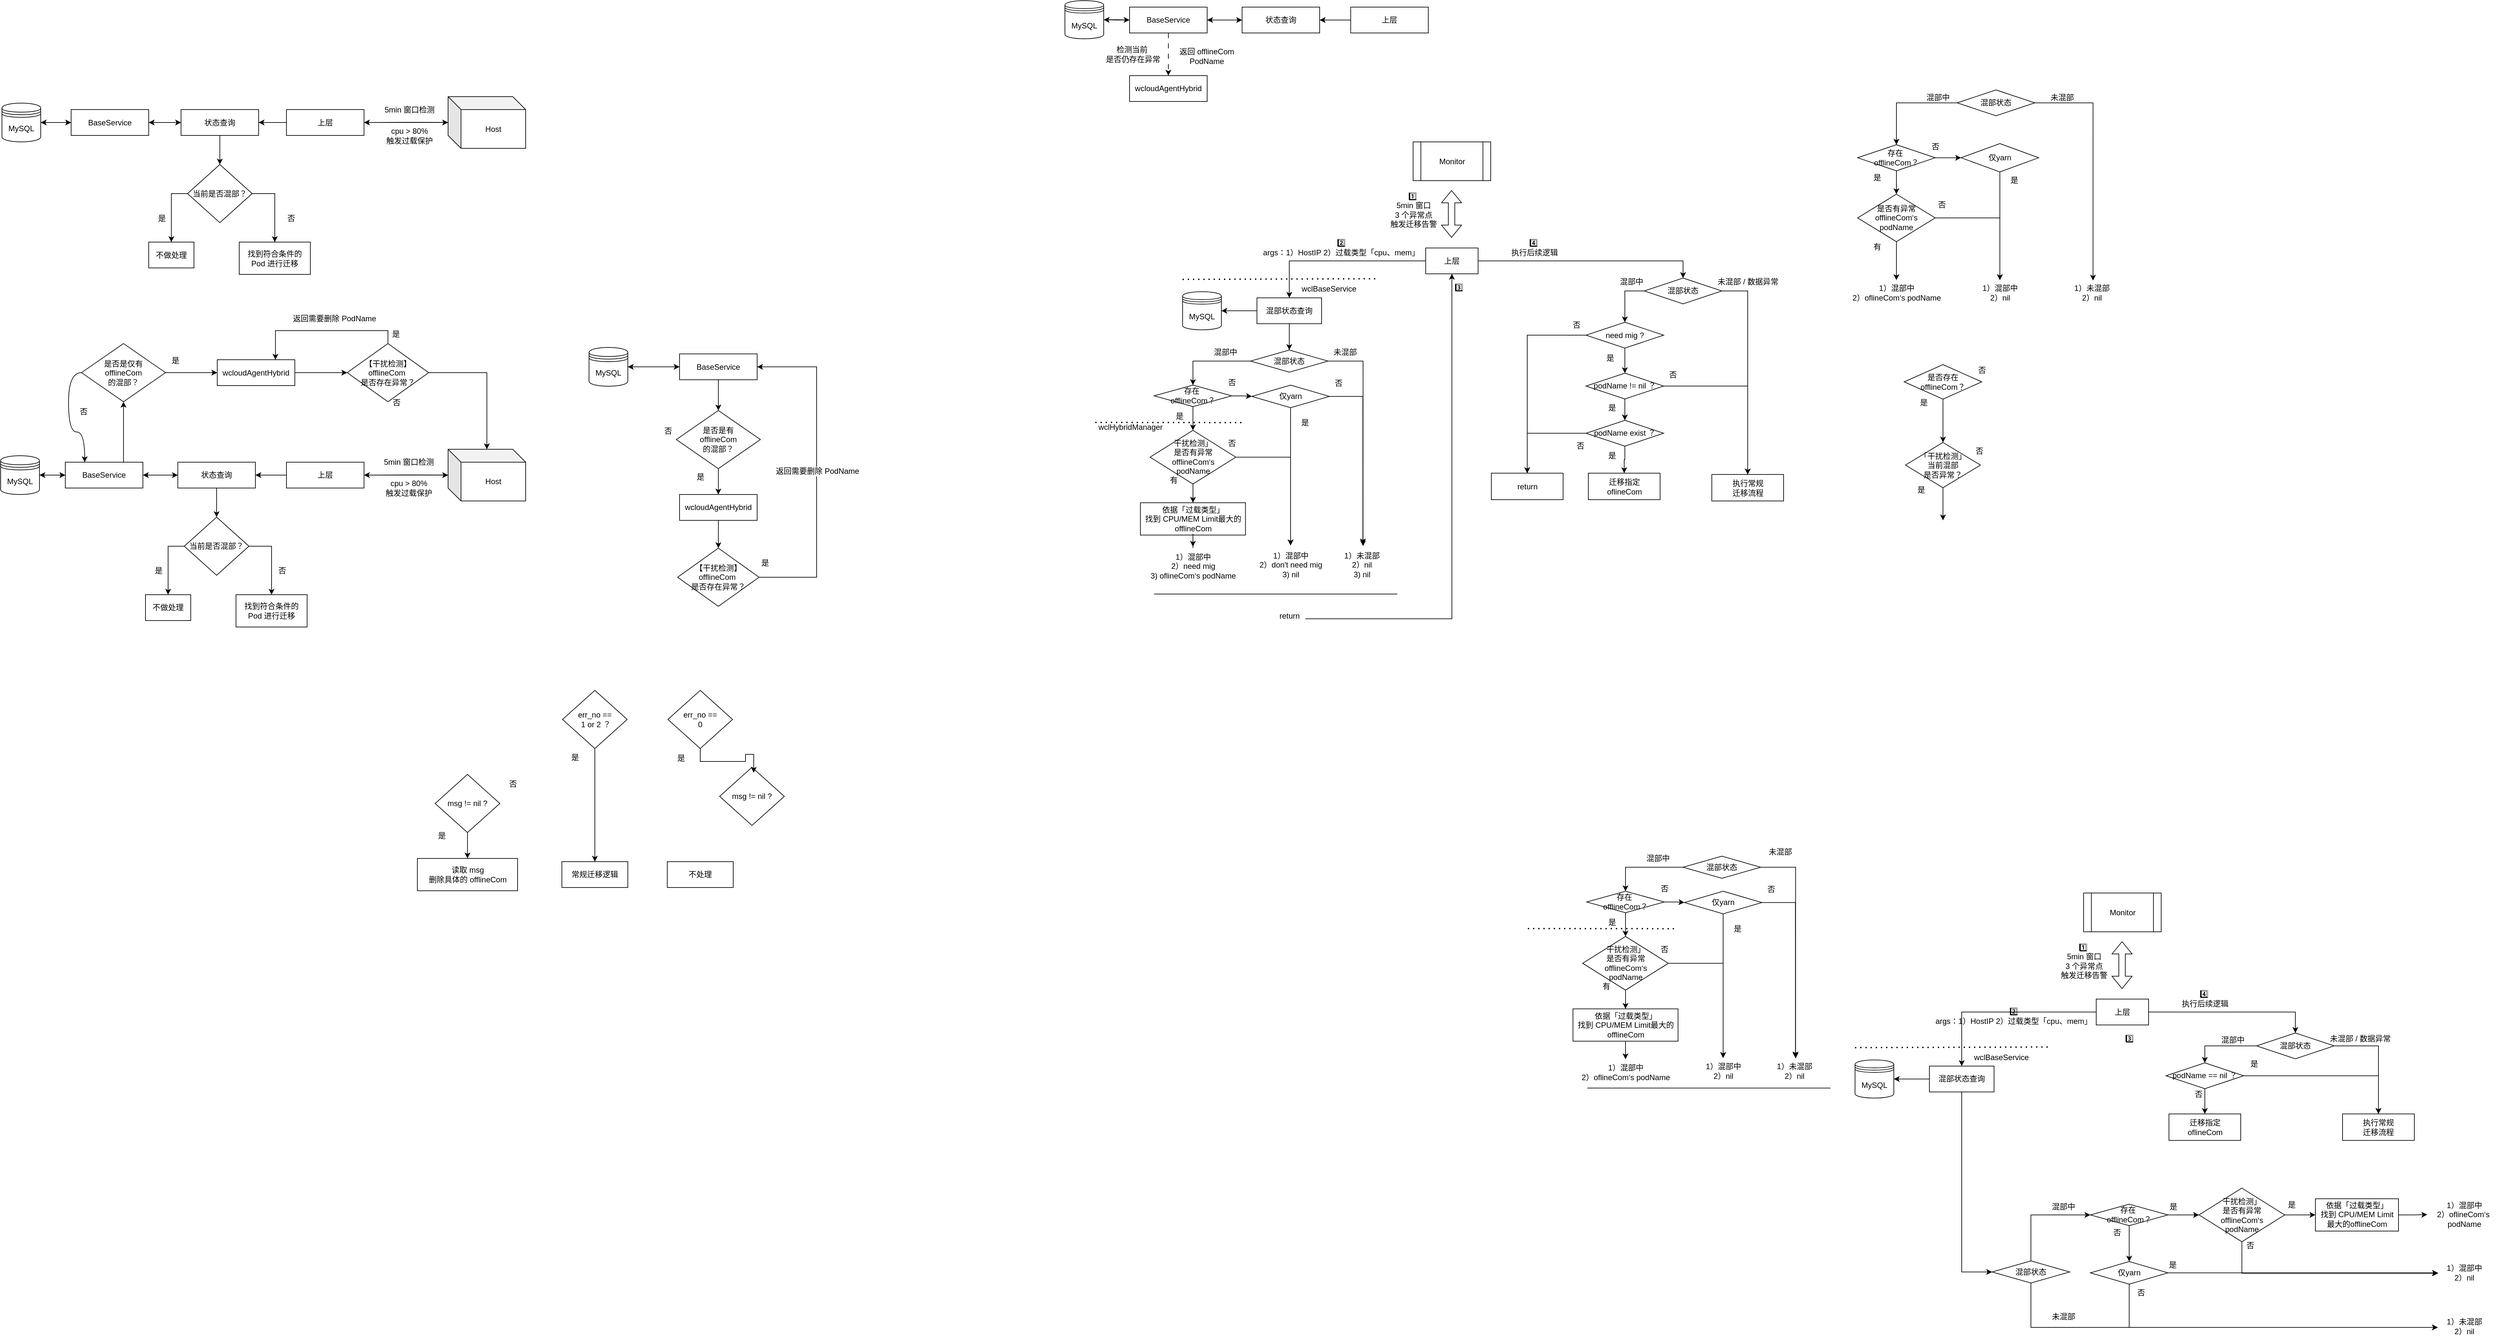 <mxfile version="24.8.6">
  <diagram name="第 1 页" id="Y6_nof7jtsigvkVfCPlP">
    <mxGraphModel dx="1329" dy="591" grid="1" gridSize="10" guides="1" tooltips="1" connect="1" arrows="1" fold="1" page="1" pageScale="1" pageWidth="827" pageHeight="1169" math="0" shadow="0">
      <root>
        <mxCell id="0" />
        <mxCell id="1" parent="0" />
        <mxCell id="38zuCxYDh6VUBv7yjC1C-42" style="rounded=0;orthogonalLoop=1;jettySize=auto;html=1;labelBackgroundColor=none;fontColor=default;" edge="1" parent="1" source="38zuCxYDh6VUBv7yjC1C-1" target="38zuCxYDh6VUBv7yjC1C-2">
          <mxGeometry relative="1" as="geometry" />
        </mxCell>
        <mxCell id="38zuCxYDh6VUBv7yjC1C-104" style="edgeStyle=orthogonalEdgeStyle;rounded=0;orthogonalLoop=1;jettySize=auto;html=1;entryX=1;entryY=0.5;entryDx=0;entryDy=0;labelBackgroundColor=none;fontColor=default;" edge="1" parent="1" source="38zuCxYDh6VUBv7yjC1C-1" target="38zuCxYDh6VUBv7yjC1C-40">
          <mxGeometry relative="1" as="geometry" />
        </mxCell>
        <mxCell id="38zuCxYDh6VUBv7yjC1C-1" value="上层" style="rounded=0;whiteSpace=wrap;html=1;fillColor=none;labelBackgroundColor=none;" vertex="1" parent="1">
          <mxGeometry x="450" y="181.5" width="120" height="40" as="geometry" />
        </mxCell>
        <mxCell id="38zuCxYDh6VUBv7yjC1C-44" style="edgeStyle=orthogonalEdgeStyle;rounded=0;orthogonalLoop=1;jettySize=auto;html=1;exitX=0;exitY=0.498;exitDx=0;exitDy=0;exitPerimeter=0;entryX=1;entryY=0.5;entryDx=0;entryDy=0;labelBackgroundColor=none;fontColor=default;" edge="1" parent="1" source="38zuCxYDh6VUBv7yjC1C-2" target="38zuCxYDh6VUBv7yjC1C-1">
          <mxGeometry relative="1" as="geometry" />
        </mxCell>
        <mxCell id="38zuCxYDh6VUBv7yjC1C-2" value="Host" style="shape=cube;whiteSpace=wrap;html=1;boundedLbl=1;backgroundOutline=1;darkOpacity=0.05;darkOpacity2=0.1;fillColor=none;labelBackgroundColor=none;rounded=0;" vertex="1" parent="1">
          <mxGeometry x="700" y="161.5" width="120" height="80" as="geometry" />
        </mxCell>
        <mxCell id="38zuCxYDh6VUBv7yjC1C-66" style="edgeStyle=orthogonalEdgeStyle;rounded=0;orthogonalLoop=1;jettySize=auto;html=1;entryX=0;entryY=0.5;entryDx=0;entryDy=0;labelBackgroundColor=none;fontColor=default;" edge="1" parent="1" source="38zuCxYDh6VUBv7yjC1C-7" target="38zuCxYDh6VUBv7yjC1C-52">
          <mxGeometry relative="1" as="geometry" />
        </mxCell>
        <mxCell id="38zuCxYDh6VUBv7yjC1C-7" value="MySQL" style="shape=datastore;whiteSpace=wrap;html=1;fillColor=none;labelBackgroundColor=none;rounded=0;" vertex="1" parent="1">
          <mxGeometry x="10" y="171.5" width="60" height="60" as="geometry" />
        </mxCell>
        <mxCell id="38zuCxYDh6VUBv7yjC1C-63" style="edgeStyle=orthogonalEdgeStyle;rounded=0;orthogonalLoop=1;jettySize=auto;html=1;exitX=0;exitY=0.5;exitDx=0;exitDy=0;labelBackgroundColor=none;fontColor=default;" edge="1" parent="1" source="38zuCxYDh6VUBv7yjC1C-38" target="38zuCxYDh6VUBv7yjC1C-53">
          <mxGeometry relative="1" as="geometry" />
        </mxCell>
        <mxCell id="38zuCxYDh6VUBv7yjC1C-64" style="edgeStyle=orthogonalEdgeStyle;rounded=0;orthogonalLoop=1;jettySize=auto;html=1;exitX=1;exitY=0.5;exitDx=0;exitDy=0;labelBackgroundColor=none;fontColor=default;" edge="1" parent="1" source="38zuCxYDh6VUBv7yjC1C-38" target="38zuCxYDh6VUBv7yjC1C-54">
          <mxGeometry relative="1" as="geometry" />
        </mxCell>
        <mxCell id="38zuCxYDh6VUBv7yjC1C-38" value="当前是否混部？" style="rhombus;whiteSpace=wrap;html=1;fillColor=none;labelBackgroundColor=none;rounded=0;" vertex="1" parent="1">
          <mxGeometry x="297" y="266.5" width="100" height="90" as="geometry" />
        </mxCell>
        <mxCell id="38zuCxYDh6VUBv7yjC1C-59" style="edgeStyle=orthogonalEdgeStyle;rounded=0;orthogonalLoop=1;jettySize=auto;html=1;entryX=1;entryY=0.5;entryDx=0;entryDy=0;labelBackgroundColor=none;fontColor=default;" edge="1" parent="1" source="38zuCxYDh6VUBv7yjC1C-40" target="38zuCxYDh6VUBv7yjC1C-52">
          <mxGeometry relative="1" as="geometry" />
        </mxCell>
        <mxCell id="38zuCxYDh6VUBv7yjC1C-62" style="edgeStyle=orthogonalEdgeStyle;rounded=0;orthogonalLoop=1;jettySize=auto;html=1;entryX=0.5;entryY=0;entryDx=0;entryDy=0;labelBackgroundColor=none;fontColor=default;" edge="1" parent="1" source="38zuCxYDh6VUBv7yjC1C-40" target="38zuCxYDh6VUBv7yjC1C-38">
          <mxGeometry relative="1" as="geometry" />
        </mxCell>
        <mxCell id="38zuCxYDh6VUBv7yjC1C-40" value="状态查询" style="rounded=0;whiteSpace=wrap;html=1;fillColor=none;labelBackgroundColor=none;" vertex="1" parent="1">
          <mxGeometry x="287" y="181.5" width="120" height="40" as="geometry" />
        </mxCell>
        <mxCell id="38zuCxYDh6VUBv7yjC1C-43" value="&lt;div&gt;&lt;span style=&quot;font-size: 12px; background-color: rgb(251, 251, 251);&quot;&gt;5min 窗口检测&lt;/span&gt;&lt;/div&gt;" style="edgeLabel;html=1;align=center;verticalAlign=middle;resizable=0;points=[];labelBackgroundColor=none;rounded=0;" vertex="1" connectable="0" parent="1">
          <mxGeometry x="639.999" y="181.5" as="geometry" />
        </mxCell>
        <mxCell id="38zuCxYDh6VUBv7yjC1C-47" value="cpu &amp;gt; 80%&lt;div&gt;触发过载保护&lt;/div&gt;" style="text;html=1;align=center;verticalAlign=middle;resizable=0;points=[];autosize=1;strokeColor=none;fillColor=none;labelBackgroundColor=none;rounded=0;" vertex="1" parent="1">
          <mxGeometry x="590" y="201.5" width="100" height="40" as="geometry" />
        </mxCell>
        <mxCell id="38zuCxYDh6VUBv7yjC1C-61" style="edgeStyle=orthogonalEdgeStyle;rounded=0;orthogonalLoop=1;jettySize=auto;html=1;entryX=1;entryY=0.5;entryDx=0;entryDy=0;labelBackgroundColor=none;fontColor=default;" edge="1" parent="1" source="38zuCxYDh6VUBv7yjC1C-52" target="38zuCxYDh6VUBv7yjC1C-7">
          <mxGeometry relative="1" as="geometry" />
        </mxCell>
        <mxCell id="38zuCxYDh6VUBv7yjC1C-67" style="edgeStyle=orthogonalEdgeStyle;rounded=0;orthogonalLoop=1;jettySize=auto;html=1;entryX=0;entryY=0.5;entryDx=0;entryDy=0;labelBackgroundColor=none;fontColor=default;" edge="1" parent="1" source="38zuCxYDh6VUBv7yjC1C-52" target="38zuCxYDh6VUBv7yjC1C-40">
          <mxGeometry relative="1" as="geometry" />
        </mxCell>
        <mxCell id="38zuCxYDh6VUBv7yjC1C-52" value="BaseService" style="rounded=0;whiteSpace=wrap;html=1;fillColor=none;labelBackgroundColor=none;" vertex="1" parent="1">
          <mxGeometry x="117" y="181.5" width="120" height="40" as="geometry" />
        </mxCell>
        <mxCell id="38zuCxYDh6VUBv7yjC1C-53" value="不做处理" style="rounded=0;whiteSpace=wrap;html=1;fillColor=none;labelBackgroundColor=none;" vertex="1" parent="1">
          <mxGeometry x="237" y="386.5" width="70" height="40" as="geometry" />
        </mxCell>
        <mxCell id="38zuCxYDh6VUBv7yjC1C-54" value="找到符合条件的 Pod 进行迁移" style="rounded=0;whiteSpace=wrap;html=1;fillColor=none;labelBackgroundColor=none;" vertex="1" parent="1">
          <mxGeometry x="377" y="386.5" width="110" height="50" as="geometry" />
        </mxCell>
        <mxCell id="38zuCxYDh6VUBv7yjC1C-56" value="是" style="text;html=1;align=center;verticalAlign=middle;resizable=0;points=[];autosize=1;strokeColor=none;fillColor=none;labelBackgroundColor=none;rounded=0;" vertex="1" parent="1">
          <mxGeometry x="237" y="334.5" width="40" height="30" as="geometry" />
        </mxCell>
        <mxCell id="38zuCxYDh6VUBv7yjC1C-57" value="否" style="text;html=1;align=center;verticalAlign=middle;resizable=0;points=[];autosize=1;strokeColor=none;fillColor=none;labelBackgroundColor=none;rounded=0;" vertex="1" parent="1">
          <mxGeometry x="437" y="334.5" width="40" height="30" as="geometry" />
        </mxCell>
        <mxCell id="38zuCxYDh6VUBv7yjC1C-68" style="rounded=0;orthogonalLoop=1;jettySize=auto;html=1;labelBackgroundColor=none;fontColor=default;" edge="1" parent="1" source="38zuCxYDh6VUBv7yjC1C-70" target="38zuCxYDh6VUBv7yjC1C-72">
          <mxGeometry relative="1" as="geometry" />
        </mxCell>
        <mxCell id="38zuCxYDh6VUBv7yjC1C-69" style="edgeStyle=orthogonalEdgeStyle;rounded=0;orthogonalLoop=1;jettySize=auto;html=1;entryX=1;entryY=0.5;entryDx=0;entryDy=0;labelBackgroundColor=none;fontColor=default;" edge="1" parent="1" source="38zuCxYDh6VUBv7yjC1C-70" target="38zuCxYDh6VUBv7yjC1C-80">
          <mxGeometry relative="1" as="geometry" />
        </mxCell>
        <mxCell id="38zuCxYDh6VUBv7yjC1C-70" value="上层" style="rounded=0;whiteSpace=wrap;html=1;fillColor=none;labelBackgroundColor=none;" vertex="1" parent="1">
          <mxGeometry x="450" y="727" width="120" height="40" as="geometry" />
        </mxCell>
        <mxCell id="38zuCxYDh6VUBv7yjC1C-71" style="edgeStyle=orthogonalEdgeStyle;rounded=0;orthogonalLoop=1;jettySize=auto;html=1;exitX=0;exitY=0.498;exitDx=0;exitDy=0;exitPerimeter=0;entryX=1;entryY=0.5;entryDx=0;entryDy=0;labelBackgroundColor=none;fontColor=default;" edge="1" parent="1" source="38zuCxYDh6VUBv7yjC1C-72" target="38zuCxYDh6VUBv7yjC1C-70">
          <mxGeometry relative="1" as="geometry" />
        </mxCell>
        <mxCell id="38zuCxYDh6VUBv7yjC1C-72" value="Host" style="shape=cube;whiteSpace=wrap;html=1;boundedLbl=1;backgroundOutline=1;darkOpacity=0.05;darkOpacity2=0.1;fillColor=none;labelBackgroundColor=none;rounded=0;" vertex="1" parent="1">
          <mxGeometry x="700" y="707" width="120" height="80" as="geometry" />
        </mxCell>
        <mxCell id="38zuCxYDh6VUBv7yjC1C-73" style="edgeStyle=orthogonalEdgeStyle;rounded=0;orthogonalLoop=1;jettySize=auto;html=1;entryX=0;entryY=0.5;entryDx=0;entryDy=0;labelBackgroundColor=none;fontColor=default;" edge="1" parent="1" source="38zuCxYDh6VUBv7yjC1C-74" target="38zuCxYDh6VUBv7yjC1C-86">
          <mxGeometry relative="1" as="geometry" />
        </mxCell>
        <mxCell id="38zuCxYDh6VUBv7yjC1C-74" value="MySQL" style="shape=datastore;whiteSpace=wrap;html=1;fillColor=none;labelBackgroundColor=none;rounded=0;" vertex="1" parent="1">
          <mxGeometry x="8" y="717" width="60" height="60" as="geometry" />
        </mxCell>
        <mxCell id="38zuCxYDh6VUBv7yjC1C-75" style="edgeStyle=orthogonalEdgeStyle;rounded=0;orthogonalLoop=1;jettySize=auto;html=1;exitX=0;exitY=0.5;exitDx=0;exitDy=0;labelBackgroundColor=none;fontColor=default;" edge="1" parent="1" source="38zuCxYDh6VUBv7yjC1C-77" target="38zuCxYDh6VUBv7yjC1C-87">
          <mxGeometry relative="1" as="geometry" />
        </mxCell>
        <mxCell id="38zuCxYDh6VUBv7yjC1C-76" style="edgeStyle=orthogonalEdgeStyle;rounded=0;orthogonalLoop=1;jettySize=auto;html=1;exitX=1;exitY=0.5;exitDx=0;exitDy=0;labelBackgroundColor=none;fontColor=default;" edge="1" parent="1" source="38zuCxYDh6VUBv7yjC1C-77" target="38zuCxYDh6VUBv7yjC1C-88">
          <mxGeometry relative="1" as="geometry" />
        </mxCell>
        <mxCell id="38zuCxYDh6VUBv7yjC1C-77" value="当前是否混部？" style="rhombus;whiteSpace=wrap;html=1;fillColor=none;labelBackgroundColor=none;rounded=0;" vertex="1" parent="1">
          <mxGeometry x="292" y="812" width="100" height="90" as="geometry" />
        </mxCell>
        <mxCell id="38zuCxYDh6VUBv7yjC1C-78" style="edgeStyle=orthogonalEdgeStyle;rounded=0;orthogonalLoop=1;jettySize=auto;html=1;entryX=1;entryY=0.5;entryDx=0;entryDy=0;labelBackgroundColor=none;fontColor=default;" edge="1" parent="1" source="38zuCxYDh6VUBv7yjC1C-80" target="38zuCxYDh6VUBv7yjC1C-86">
          <mxGeometry relative="1" as="geometry" />
        </mxCell>
        <mxCell id="38zuCxYDh6VUBv7yjC1C-79" style="edgeStyle=orthogonalEdgeStyle;rounded=0;orthogonalLoop=1;jettySize=auto;html=1;entryX=0.5;entryY=0;entryDx=0;entryDy=0;labelBackgroundColor=none;fontColor=default;" edge="1" parent="1" source="38zuCxYDh6VUBv7yjC1C-80" target="38zuCxYDh6VUBv7yjC1C-77">
          <mxGeometry relative="1" as="geometry" />
        </mxCell>
        <mxCell id="38zuCxYDh6VUBv7yjC1C-80" value="状态查询" style="rounded=0;whiteSpace=wrap;html=1;fillColor=none;labelBackgroundColor=none;" vertex="1" parent="1">
          <mxGeometry x="282" y="727" width="120" height="40" as="geometry" />
        </mxCell>
        <mxCell id="38zuCxYDh6VUBv7yjC1C-81" value="&lt;div&gt;&lt;span style=&quot;font-size: 12px; background-color: rgb(251, 251, 251);&quot;&gt;5min 窗口检测&lt;/span&gt;&lt;/div&gt;" style="edgeLabel;html=1;align=center;verticalAlign=middle;resizable=0;points=[];labelBackgroundColor=none;rounded=0;" vertex="1" connectable="0" parent="1">
          <mxGeometry x="638.999" y="727" as="geometry" />
        </mxCell>
        <mxCell id="38zuCxYDh6VUBv7yjC1C-82" value="&lt;span style=&quot;color: rgba(0, 0, 0, 0); font-family: monospace; font-size: 0px; text-align: start;&quot;&gt;%3CmxGraphModel%3E%3Croot%3E%3CmxCell%20id%3D%220%22%2F%3E%3CmxCell%20id%3D%221%22%20parent%3D%220%22%2F%3E%3CmxCell%20id%3D%222%22%20value%3D%22%26lt%3Bspan%20style%3D%26quot%3Bfont-size%3A%2012px%3B%20background-color%3A%20rgb(251%2C%20251%2C%20251)%3B%26quot%3B%26gt%3Bcpu%20%26amp%3Bgt%3B%2080%25%26lt%3B%2Fspan%26gt%3B%26lt%3Bdiv%20style%3D%26quot%3Bfont-size%3A%2012px%3B%20background-color%3A%20rgb(251%2C%20251%2C%20251)%3B%26quot%3B%26gt%3B%E8%A7%A6%E5%8F%91%E8%BF%87%E8%BD%BD%E4%BF%9D%E6%8A%A4%26lt%3B%2Fdiv%26gt%3B%22%20style%3D%22edgeLabel%3Bhtml%3D1%3Balign%3Dcenter%3BverticalAlign%3Dmiddle%3Bresizable%3D0%3Bpoints%3D%5B%5D%3B%22%20vertex%3D%221%22%20connectable%3D%220%22%20parent%3D%221%22%3E%3CmxGeometry%20x%3D%22560.001%22%20y%3D%22200.0%22%20as%3D%22geometry%22%3E%3CmxPoint%20x%3D%2294%22%20y%3D%22-39%22%20as%3D%22offset%22%2F%3E%3C%2FmxGeometry%3E%3C%2FmxCell%3E%3C%2Froot%3E%3C%2FmxGraphModel%3E&lt;/span&gt;" style="text;html=1;align=center;verticalAlign=middle;resizable=0;points=[];autosize=1;strokeColor=none;fillColor=none;labelBackgroundColor=none;rounded=0;" vertex="1" parent="1">
          <mxGeometry x="599" y="765" width="20" height="30" as="geometry" />
        </mxCell>
        <mxCell id="38zuCxYDh6VUBv7yjC1C-83" value="cpu &amp;gt; 80%&lt;div&gt;触发过载保护&lt;/div&gt;" style="text;html=1;align=center;verticalAlign=middle;resizable=0;points=[];autosize=1;strokeColor=none;fillColor=none;labelBackgroundColor=none;rounded=0;" vertex="1" parent="1">
          <mxGeometry x="589" y="747" width="100" height="40" as="geometry" />
        </mxCell>
        <mxCell id="38zuCxYDh6VUBv7yjC1C-84" style="edgeStyle=orthogonalEdgeStyle;rounded=0;orthogonalLoop=1;jettySize=auto;html=1;entryX=1;entryY=0.5;entryDx=0;entryDy=0;labelBackgroundColor=none;fontColor=default;" edge="1" parent="1" source="38zuCxYDh6VUBv7yjC1C-86" target="38zuCxYDh6VUBv7yjC1C-74">
          <mxGeometry relative="1" as="geometry" />
        </mxCell>
        <mxCell id="38zuCxYDh6VUBv7yjC1C-85" style="edgeStyle=orthogonalEdgeStyle;rounded=0;orthogonalLoop=1;jettySize=auto;html=1;entryX=0;entryY=0.5;entryDx=0;entryDy=0;labelBackgroundColor=none;fontColor=default;" edge="1" parent="1" source="38zuCxYDh6VUBv7yjC1C-86" target="38zuCxYDh6VUBv7yjC1C-80">
          <mxGeometry relative="1" as="geometry" />
        </mxCell>
        <mxCell id="38zuCxYDh6VUBv7yjC1C-100" style="edgeStyle=orthogonalEdgeStyle;rounded=0;orthogonalLoop=1;jettySize=auto;html=1;entryX=0.5;entryY=1;entryDx=0;entryDy=0;exitX=0.75;exitY=0;exitDx=0;exitDy=0;labelBackgroundColor=none;fontColor=default;" edge="1" parent="1" source="38zuCxYDh6VUBv7yjC1C-86" target="38zuCxYDh6VUBv7yjC1C-91">
          <mxGeometry relative="1" as="geometry" />
        </mxCell>
        <mxCell id="38zuCxYDh6VUBv7yjC1C-86" value="BaseService" style="rounded=0;whiteSpace=wrap;html=1;fillColor=none;labelBackgroundColor=none;" vertex="1" parent="1">
          <mxGeometry x="108" y="727" width="120" height="40" as="geometry" />
        </mxCell>
        <mxCell id="38zuCxYDh6VUBv7yjC1C-87" value="不做处理" style="rounded=0;whiteSpace=wrap;html=1;fillColor=none;labelBackgroundColor=none;" vertex="1" parent="1">
          <mxGeometry x="232" y="932" width="70" height="40" as="geometry" />
        </mxCell>
        <mxCell id="38zuCxYDh6VUBv7yjC1C-88" value="找到符合条件的 Pod 进行迁移" style="rounded=0;whiteSpace=wrap;html=1;fillColor=none;labelBackgroundColor=none;" vertex="1" parent="1">
          <mxGeometry x="372" y="932" width="110" height="50" as="geometry" />
        </mxCell>
        <mxCell id="38zuCxYDh6VUBv7yjC1C-89" value="是" style="text;html=1;align=center;verticalAlign=middle;resizable=0;points=[];autosize=1;strokeColor=none;fillColor=none;labelBackgroundColor=none;rounded=0;" vertex="1" parent="1">
          <mxGeometry x="232" y="880" width="40" height="30" as="geometry" />
        </mxCell>
        <mxCell id="38zuCxYDh6VUBv7yjC1C-90" value="否" style="text;html=1;align=center;verticalAlign=middle;resizable=0;points=[];autosize=1;strokeColor=none;fillColor=none;labelBackgroundColor=none;rounded=0;" vertex="1" parent="1">
          <mxGeometry x="423" y="880" width="40" height="30" as="geometry" />
        </mxCell>
        <mxCell id="38zuCxYDh6VUBv7yjC1C-101" style="edgeStyle=orthogonalEdgeStyle;rounded=0;orthogonalLoop=1;jettySize=auto;html=1;labelBackgroundColor=none;fontColor=default;" edge="1" parent="1" source="38zuCxYDh6VUBv7yjC1C-91" target="38zuCxYDh6VUBv7yjC1C-92">
          <mxGeometry relative="1" as="geometry" />
        </mxCell>
        <mxCell id="38zuCxYDh6VUBv7yjC1C-107" style="edgeStyle=orthogonalEdgeStyle;rounded=0;orthogonalLoop=1;jettySize=auto;html=1;exitX=0;exitY=0.5;exitDx=0;exitDy=0;entryX=0.25;entryY=0;entryDx=0;entryDy=0;curved=1;labelBackgroundColor=none;fontColor=default;" edge="1" parent="1" source="38zuCxYDh6VUBv7yjC1C-91" target="38zuCxYDh6VUBv7yjC1C-86">
          <mxGeometry relative="1" as="geometry" />
        </mxCell>
        <mxCell id="38zuCxYDh6VUBv7yjC1C-91" value="是否是&lt;span style=&quot;background-color: initial;&quot;&gt;仅有&lt;/span&gt;&lt;div&gt;&lt;div&gt;offlineCom&lt;/div&gt;&lt;/div&gt;&lt;div&gt;的混部？&lt;/div&gt;" style="rhombus;whiteSpace=wrap;html=1;fillColor=none;labelBackgroundColor=none;rounded=0;" vertex="1" parent="1">
          <mxGeometry x="133" y="543.5" width="130" height="90" as="geometry" />
        </mxCell>
        <mxCell id="38zuCxYDh6VUBv7yjC1C-110" style="edgeStyle=orthogonalEdgeStyle;rounded=0;orthogonalLoop=1;jettySize=auto;html=1;entryX=0;entryY=0.5;entryDx=0;entryDy=0;labelBackgroundColor=none;fontColor=default;" edge="1" parent="1" source="38zuCxYDh6VUBv7yjC1C-92" target="38zuCxYDh6VUBv7yjC1C-97">
          <mxGeometry relative="1" as="geometry" />
        </mxCell>
        <mxCell id="38zuCxYDh6VUBv7yjC1C-92" value="wcloudAgentHybrid" style="rounded=0;whiteSpace=wrap;html=1;fillColor=none;labelBackgroundColor=none;" vertex="1" parent="1">
          <mxGeometry x="343" y="568.5" width="120" height="40" as="geometry" />
        </mxCell>
        <mxCell id="38zuCxYDh6VUBv7yjC1C-103" style="edgeStyle=orthogonalEdgeStyle;rounded=0;orthogonalLoop=1;jettySize=auto;html=1;labelBackgroundColor=none;fontColor=default;" edge="1" parent="1" source="38zuCxYDh6VUBv7yjC1C-97" target="38zuCxYDh6VUBv7yjC1C-72">
          <mxGeometry relative="1" as="geometry" />
        </mxCell>
        <mxCell id="38zuCxYDh6VUBv7yjC1C-115" style="edgeStyle=orthogonalEdgeStyle;rounded=0;orthogonalLoop=1;jettySize=auto;html=1;entryX=0.75;entryY=0;entryDx=0;entryDy=0;exitX=0.5;exitY=0;exitDx=0;exitDy=0;" edge="1" parent="1" source="38zuCxYDh6VUBv7yjC1C-97" target="38zuCxYDh6VUBv7yjC1C-92">
          <mxGeometry relative="1" as="geometry" />
        </mxCell>
        <mxCell id="38zuCxYDh6VUBv7yjC1C-97" value="【干扰检测】offlineCom&amp;nbsp;&lt;div&gt;是否存在异常？&lt;/div&gt;" style="rhombus;whiteSpace=wrap;html=1;fillColor=none;labelBackgroundColor=none;rounded=0;" vertex="1" parent="1">
          <mxGeometry x="544" y="543.5" width="126" height="90" as="geometry" />
        </mxCell>
        <mxCell id="38zuCxYDh6VUBv7yjC1C-105" value="是" style="text;html=1;align=center;verticalAlign=middle;resizable=0;points=[];autosize=1;strokeColor=none;fillColor=none;labelBackgroundColor=none;rounded=0;" vertex="1" parent="1">
          <mxGeometry x="258" y="555" width="40" height="30" as="geometry" />
        </mxCell>
        <mxCell id="38zuCxYDh6VUBv7yjC1C-106" value="否" style="text;html=1;align=center;verticalAlign=middle;resizable=0;points=[];autosize=1;strokeColor=none;fillColor=none;labelBackgroundColor=none;rounded=0;" vertex="1" parent="1">
          <mxGeometry x="116" y="633.5" width="40" height="30" as="geometry" />
        </mxCell>
        <mxCell id="38zuCxYDh6VUBv7yjC1C-113" value="是" style="text;html=1;align=center;verticalAlign=middle;resizable=0;points=[];autosize=1;strokeColor=none;fillColor=none;" vertex="1" parent="1">
          <mxGeometry x="599" y="513.5" width="40" height="30" as="geometry" />
        </mxCell>
        <mxCell id="38zuCxYDh6VUBv7yjC1C-114" value="否" style="text;html=1;align=center;verticalAlign=middle;resizable=0;points=[];autosize=1;strokeColor=none;fillColor=none;" vertex="1" parent="1">
          <mxGeometry x="600" y="620" width="40" height="30" as="geometry" />
        </mxCell>
        <mxCell id="38zuCxYDh6VUBv7yjC1C-116" value="返回需要删除 PodName" style="text;html=1;align=center;verticalAlign=middle;resizable=0;points=[];autosize=1;strokeColor=none;fillColor=none;" vertex="1" parent="1">
          <mxGeometry x="449" y="490" width="150" height="30" as="geometry" />
        </mxCell>
        <mxCell id="38zuCxYDh6VUBv7yjC1C-123" style="edgeStyle=orthogonalEdgeStyle;rounded=0;orthogonalLoop=1;jettySize=auto;html=1;entryX=0;entryY=0.5;entryDx=0;entryDy=0;labelBackgroundColor=none;fontColor=default;" edge="1" parent="1" source="38zuCxYDh6VUBv7yjC1C-124" target="38zuCxYDh6VUBv7yjC1C-137">
          <mxGeometry relative="1" as="geometry" />
        </mxCell>
        <mxCell id="38zuCxYDh6VUBv7yjC1C-124" value="MySQL" style="shape=datastore;whiteSpace=wrap;html=1;fillColor=none;labelBackgroundColor=none;rounded=0;" vertex="1" parent="1">
          <mxGeometry x="918" y="549.5" width="60" height="60" as="geometry" />
        </mxCell>
        <mxCell id="38zuCxYDh6VUBv7yjC1C-134" style="edgeStyle=orthogonalEdgeStyle;rounded=0;orthogonalLoop=1;jettySize=auto;html=1;entryX=1;entryY=0.5;entryDx=0;entryDy=0;labelBackgroundColor=none;fontColor=default;" edge="1" parent="1" source="38zuCxYDh6VUBv7yjC1C-137" target="38zuCxYDh6VUBv7yjC1C-124">
          <mxGeometry relative="1" as="geometry" />
        </mxCell>
        <mxCell id="38zuCxYDh6VUBv7yjC1C-158" style="edgeStyle=orthogonalEdgeStyle;rounded=0;orthogonalLoop=1;jettySize=auto;html=1;entryX=0.5;entryY=0;entryDx=0;entryDy=0;" edge="1" parent="1" source="38zuCxYDh6VUBv7yjC1C-137" target="38zuCxYDh6VUBv7yjC1C-144">
          <mxGeometry relative="1" as="geometry" />
        </mxCell>
        <mxCell id="38zuCxYDh6VUBv7yjC1C-137" value="BaseService" style="rounded=0;whiteSpace=wrap;html=1;fillColor=none;labelBackgroundColor=none;" vertex="1" parent="1">
          <mxGeometry x="1058" y="559.5" width="120" height="40" as="geometry" />
        </mxCell>
        <mxCell id="38zuCxYDh6VUBv7yjC1C-159" style="edgeStyle=orthogonalEdgeStyle;rounded=0;orthogonalLoop=1;jettySize=auto;html=1;" edge="1" parent="1" source="38zuCxYDh6VUBv7yjC1C-144" target="38zuCxYDh6VUBv7yjC1C-156">
          <mxGeometry relative="1" as="geometry" />
        </mxCell>
        <mxCell id="38zuCxYDh6VUBv7yjC1C-144" value="是否是&lt;span style=&quot;background-color: initial;&quot;&gt;有&lt;/span&gt;&lt;div&gt;&lt;div&gt;offlineCom&lt;/div&gt;&lt;/div&gt;&lt;div&gt;的混部？&lt;/div&gt;" style="rhombus;whiteSpace=wrap;html=1;fillColor=none;labelBackgroundColor=none;rounded=0;" vertex="1" parent="1">
          <mxGeometry x="1053" y="647" width="130" height="90" as="geometry" />
        </mxCell>
        <mxCell id="38zuCxYDh6VUBv7yjC1C-161" style="edgeStyle=orthogonalEdgeStyle;rounded=0;orthogonalLoop=1;jettySize=auto;html=1;entryX=1;entryY=0.5;entryDx=0;entryDy=0;exitX=1;exitY=0.5;exitDx=0;exitDy=0;" edge="1" parent="1" source="38zuCxYDh6VUBv7yjC1C-149" target="38zuCxYDh6VUBv7yjC1C-137">
          <mxGeometry relative="1" as="geometry">
            <Array as="points">
              <mxPoint x="1270" y="905" />
              <mxPoint x="1270" y="579" />
            </Array>
          </mxGeometry>
        </mxCell>
        <mxCell id="38zuCxYDh6VUBv7yjC1C-163" value="&lt;span style=&quot;font-size: 12px; background-color: rgb(251, 251, 251);&quot;&gt;返回需要删除 PodName&lt;/span&gt;" style="edgeLabel;html=1;align=center;verticalAlign=middle;resizable=0;points=[];" vertex="1" connectable="0" parent="38zuCxYDh6VUBv7yjC1C-161">
          <mxGeometry x="-0.001" y="-1" relative="1" as="geometry">
            <mxPoint as="offset" />
          </mxGeometry>
        </mxCell>
        <mxCell id="38zuCxYDh6VUBv7yjC1C-149" value="【干扰检测】offlineCom&amp;nbsp;&lt;div&gt;是否存在异常？&lt;/div&gt;" style="rhombus;whiteSpace=wrap;html=1;fillColor=none;labelBackgroundColor=none;rounded=0;" vertex="1" parent="1">
          <mxGeometry x="1055" y="860" width="126" height="90" as="geometry" />
        </mxCell>
        <mxCell id="38zuCxYDh6VUBv7yjC1C-150" value="是" style="text;html=1;align=center;verticalAlign=middle;resizable=0;points=[];autosize=1;strokeColor=none;fillColor=none;labelBackgroundColor=none;rounded=0;" vertex="1" parent="1">
          <mxGeometry x="1070" y="735" width="40" height="30" as="geometry" />
        </mxCell>
        <mxCell id="38zuCxYDh6VUBv7yjC1C-151" value="否" style="text;html=1;align=center;verticalAlign=middle;resizable=0;points=[];autosize=1;strokeColor=none;fillColor=none;labelBackgroundColor=none;rounded=0;" vertex="1" parent="1">
          <mxGeometry x="1020" y="663.5" width="40" height="30" as="geometry" />
        </mxCell>
        <mxCell id="38zuCxYDh6VUBv7yjC1C-160" style="edgeStyle=orthogonalEdgeStyle;rounded=0;orthogonalLoop=1;jettySize=auto;html=1;" edge="1" parent="1" source="38zuCxYDh6VUBv7yjC1C-156" target="38zuCxYDh6VUBv7yjC1C-149">
          <mxGeometry relative="1" as="geometry" />
        </mxCell>
        <mxCell id="38zuCxYDh6VUBv7yjC1C-156" value="wcloudAgentHybrid" style="rounded=0;whiteSpace=wrap;html=1;fillColor=none;labelBackgroundColor=none;" vertex="1" parent="1">
          <mxGeometry x="1058" y="777" width="120" height="40" as="geometry" />
        </mxCell>
        <mxCell id="38zuCxYDh6VUBv7yjC1C-164" value="是" style="text;html=1;align=center;verticalAlign=middle;resizable=0;points=[];autosize=1;strokeColor=none;fillColor=none;" vertex="1" parent="1">
          <mxGeometry x="1170" y="868" width="40" height="30" as="geometry" />
        </mxCell>
        <mxCell id="38zuCxYDh6VUBv7yjC1C-169" value="读取 msg&lt;div&gt;删除具体的 offlineCom&lt;/div&gt;" style="rounded=0;whiteSpace=wrap;html=1;fillColor=none;labelBackgroundColor=none;" vertex="1" parent="1">
          <mxGeometry x="652.5" y="1340" width="155" height="50" as="geometry" />
        </mxCell>
        <mxCell id="38zuCxYDh6VUBv7yjC1C-174" style="edgeStyle=orthogonalEdgeStyle;rounded=0;orthogonalLoop=1;jettySize=auto;html=1;entryX=0.5;entryY=0;entryDx=0;entryDy=0;" edge="1" parent="1" source="38zuCxYDh6VUBv7yjC1C-170" target="38zuCxYDh6VUBv7yjC1C-169">
          <mxGeometry relative="1" as="geometry" />
        </mxCell>
        <mxCell id="38zuCxYDh6VUBv7yjC1C-170" value="msg != nil&amp;nbsp;&lt;span style=&quot;background-color: initial;&quot;&gt;?&lt;/span&gt;" style="rhombus;whiteSpace=wrap;html=1;fillColor=none;labelBackgroundColor=none;rounded=0;" vertex="1" parent="1">
          <mxGeometry x="680" y="1210" width="100" height="90" as="geometry" />
        </mxCell>
        <mxCell id="38zuCxYDh6VUBv7yjC1C-172" value="是" style="text;html=1;align=center;verticalAlign=middle;resizable=0;points=[];autosize=1;strokeColor=none;fillColor=none;labelBackgroundColor=none;rounded=0;" vertex="1" parent="1">
          <mxGeometry x="670" y="1290" width="40" height="30" as="geometry" />
        </mxCell>
        <mxCell id="38zuCxYDh6VUBv7yjC1C-175" value="否" style="text;html=1;align=center;verticalAlign=middle;resizable=0;points=[];autosize=1;strokeColor=none;fillColor=none;" vertex="1" parent="1">
          <mxGeometry x="780" y="1210" width="40" height="30" as="geometry" />
        </mxCell>
        <mxCell id="38zuCxYDh6VUBv7yjC1C-177" value="常规迁移逻辑" style="rounded=0;whiteSpace=wrap;html=1;fillColor=none;labelBackgroundColor=none;" vertex="1" parent="1">
          <mxGeometry x="876" y="1345" width="102" height="40" as="geometry" />
        </mxCell>
        <mxCell id="38zuCxYDh6VUBv7yjC1C-180" style="edgeStyle=orthogonalEdgeStyle;rounded=0;orthogonalLoop=1;jettySize=auto;html=1;" edge="1" parent="1" source="38zuCxYDh6VUBv7yjC1C-179" target="38zuCxYDh6VUBv7yjC1C-177">
          <mxGeometry relative="1" as="geometry" />
        </mxCell>
        <mxCell id="38zuCxYDh6VUBv7yjC1C-179" value="err_no ==&lt;div&gt;&amp;nbsp;1 or 2 ？&lt;/div&gt;" style="rhombus;whiteSpace=wrap;html=1;fillColor=none;labelBackgroundColor=none;rounded=0;" vertex="1" parent="1">
          <mxGeometry x="877" y="1080" width="100" height="90" as="geometry" />
        </mxCell>
        <mxCell id="38zuCxYDh6VUBv7yjC1C-183" style="edgeStyle=orthogonalEdgeStyle;rounded=0;orthogonalLoop=1;jettySize=auto;html=1;entryX=0.527;entryY=0.094;entryDx=0;entryDy=0;entryPerimeter=0;" edge="1" parent="1" source="38zuCxYDh6VUBv7yjC1C-181" target="38zuCxYDh6VUBv7yjC1C-486">
          <mxGeometry relative="1" as="geometry" />
        </mxCell>
        <mxCell id="38zuCxYDh6VUBv7yjC1C-181" value="err_no ==&lt;div&gt;0&lt;/div&gt;" style="rhombus;whiteSpace=wrap;html=1;fillColor=none;labelBackgroundColor=none;rounded=0;" vertex="1" parent="1">
          <mxGeometry x="1040" y="1080" width="100" height="90" as="geometry" />
        </mxCell>
        <mxCell id="38zuCxYDh6VUBv7yjC1C-182" value="不处理" style="rounded=0;whiteSpace=wrap;html=1;fillColor=none;labelBackgroundColor=none;" vertex="1" parent="1">
          <mxGeometry x="1039" y="1345" width="102" height="40" as="geometry" />
        </mxCell>
        <mxCell id="38zuCxYDh6VUBv7yjC1C-184" value="是" style="text;html=1;align=center;verticalAlign=middle;resizable=0;points=[];autosize=1;strokeColor=none;fillColor=none;labelBackgroundColor=none;rounded=0;" vertex="1" parent="1">
          <mxGeometry x="876" y="1169" width="40" height="30" as="geometry" />
        </mxCell>
        <mxCell id="38zuCxYDh6VUBv7yjC1C-185" value="是" style="text;html=1;align=center;verticalAlign=middle;resizable=0;points=[];autosize=1;strokeColor=none;fillColor=none;labelBackgroundColor=none;rounded=0;" vertex="1" parent="1">
          <mxGeometry x="1040" y="1170" width="40" height="30" as="geometry" />
        </mxCell>
        <mxCell id="38zuCxYDh6VUBv7yjC1C-186" style="edgeStyle=orthogonalEdgeStyle;rounded=0;orthogonalLoop=1;jettySize=auto;html=1;entryX=1;entryY=0.5;entryDx=0;entryDy=0;labelBackgroundColor=none;fontColor=default;" edge="1" parent="1" source="38zuCxYDh6VUBv7yjC1C-187" target="38zuCxYDh6VUBv7yjC1C-192">
          <mxGeometry relative="1" as="geometry" />
        </mxCell>
        <mxCell id="38zuCxYDh6VUBv7yjC1C-187" value="上层" style="rounded=0;whiteSpace=wrap;html=1;fillColor=none;labelBackgroundColor=none;" vertex="1" parent="1">
          <mxGeometry x="2096" y="23" width="120" height="40" as="geometry" />
        </mxCell>
        <mxCell id="38zuCxYDh6VUBv7yjC1C-188" style="edgeStyle=orthogonalEdgeStyle;rounded=0;orthogonalLoop=1;jettySize=auto;html=1;entryX=0;entryY=0.5;entryDx=0;entryDy=0;labelBackgroundColor=none;fontColor=default;" edge="1" parent="1" source="38zuCxYDh6VUBv7yjC1C-189" target="38zuCxYDh6VUBv7yjC1C-195">
          <mxGeometry relative="1" as="geometry" />
        </mxCell>
        <mxCell id="38zuCxYDh6VUBv7yjC1C-189" value="MySQL" style="shape=datastore;whiteSpace=wrap;html=1;fillColor=none;labelBackgroundColor=none;rounded=0;" vertex="1" parent="1">
          <mxGeometry x="1654" y="13" width="60" height="59" as="geometry" />
        </mxCell>
        <mxCell id="38zuCxYDh6VUBv7yjC1C-190" style="edgeStyle=orthogonalEdgeStyle;rounded=0;orthogonalLoop=1;jettySize=auto;html=1;entryX=1;entryY=0.5;entryDx=0;entryDy=0;labelBackgroundColor=none;fontColor=default;" edge="1" parent="1" source="38zuCxYDh6VUBv7yjC1C-192" target="38zuCxYDh6VUBv7yjC1C-195">
          <mxGeometry relative="1" as="geometry" />
        </mxCell>
        <mxCell id="38zuCxYDh6VUBv7yjC1C-192" value="状态查询" style="rounded=0;whiteSpace=wrap;html=1;fillColor=none;labelBackgroundColor=none;" vertex="1" parent="1">
          <mxGeometry x="1928" y="23" width="120" height="40" as="geometry" />
        </mxCell>
        <mxCell id="38zuCxYDh6VUBv7yjC1C-193" style="edgeStyle=orthogonalEdgeStyle;rounded=0;orthogonalLoop=1;jettySize=auto;html=1;entryX=1;entryY=0.5;entryDx=0;entryDy=0;labelBackgroundColor=none;fontColor=default;" edge="1" parent="1" source="38zuCxYDh6VUBv7yjC1C-195" target="38zuCxYDh6VUBv7yjC1C-189">
          <mxGeometry relative="1" as="geometry" />
        </mxCell>
        <mxCell id="38zuCxYDh6VUBv7yjC1C-194" style="edgeStyle=orthogonalEdgeStyle;rounded=0;orthogonalLoop=1;jettySize=auto;html=1;entryX=0;entryY=0.5;entryDx=0;entryDy=0;labelBackgroundColor=none;fontColor=default;" edge="1" parent="1" source="38zuCxYDh6VUBv7yjC1C-195" target="38zuCxYDh6VUBv7yjC1C-192">
          <mxGeometry relative="1" as="geometry" />
        </mxCell>
        <mxCell id="38zuCxYDh6VUBv7yjC1C-197" style="edgeStyle=orthogonalEdgeStyle;rounded=0;orthogonalLoop=1;jettySize=auto;html=1;dashed=1;dashPattern=8 8;" edge="1" parent="1" source="38zuCxYDh6VUBv7yjC1C-195" target="38zuCxYDh6VUBv7yjC1C-196">
          <mxGeometry relative="1" as="geometry" />
        </mxCell>
        <mxCell id="38zuCxYDh6VUBv7yjC1C-195" value="BaseService" style="rounded=0;whiteSpace=wrap;html=1;fillColor=none;labelBackgroundColor=none;" vertex="1" parent="1">
          <mxGeometry x="1754" y="23" width="120" height="40" as="geometry" />
        </mxCell>
        <mxCell id="38zuCxYDh6VUBv7yjC1C-196" value="wcloudAgentHybrid" style="rounded=0;whiteSpace=wrap;html=1;fillColor=none;labelBackgroundColor=none;" vertex="1" parent="1">
          <mxGeometry x="1754" y="129" width="120" height="40" as="geometry" />
        </mxCell>
        <mxCell id="38zuCxYDh6VUBv7yjC1C-198" value="检测当前&amp;nbsp;&lt;div&gt;是否仍存在异常&lt;/div&gt;" style="text;html=1;align=center;verticalAlign=middle;resizable=0;points=[];autosize=1;strokeColor=none;fillColor=none;" vertex="1" parent="1">
          <mxGeometry x="1704" y="75.5" width="110" height="40" as="geometry" />
        </mxCell>
        <mxCell id="38zuCxYDh6VUBv7yjC1C-199" value="返回 offlineCom&lt;div&gt;PodName&lt;/div&gt;" style="text;html=1;align=center;verticalAlign=middle;resizable=0;points=[];autosize=1;strokeColor=none;fillColor=none;" vertex="1" parent="1">
          <mxGeometry x="1818" y="79" width="110" height="40" as="geometry" />
        </mxCell>
        <mxCell id="38zuCxYDh6VUBv7yjC1C-337" style="edgeStyle=orthogonalEdgeStyle;rounded=0;orthogonalLoop=1;jettySize=auto;html=1;entryX=0.5;entryY=0;entryDx=0;entryDy=0;" edge="1" parent="1" source="38zuCxYDh6VUBv7yjC1C-201" target="38zuCxYDh6VUBv7yjC1C-322">
          <mxGeometry relative="1" as="geometry" />
        </mxCell>
        <mxCell id="38zuCxYDh6VUBv7yjC1C-339" style="edgeStyle=orthogonalEdgeStyle;rounded=0;orthogonalLoop=1;jettySize=auto;html=1;exitX=0;exitY=0.5;exitDx=0;exitDy=0;entryX=0.5;entryY=0;entryDx=0;entryDy=0;" edge="1" parent="1" source="38zuCxYDh6VUBv7yjC1C-201" target="38zuCxYDh6VUBv7yjC1C-277">
          <mxGeometry relative="1" as="geometry" />
        </mxCell>
        <mxCell id="38zuCxYDh6VUBv7yjC1C-201" value="上层" style="rounded=0;whiteSpace=wrap;html=1;fillColor=none;labelBackgroundColor=none;" vertex="1" parent="1">
          <mxGeometry x="2212" y="395.62" width="81" height="40" as="geometry" />
        </mxCell>
        <mxCell id="38zuCxYDh6VUBv7yjC1C-214" value="2️⃣&lt;div&gt;args：&lt;span style=&quot;background-color: initial;&quot;&gt;1）HostIP&amp;nbsp;&lt;/span&gt;&lt;span style=&quot;background-color: initial;&quot;&gt;2）过载类型&lt;/span&gt;&lt;span style=&quot;background-color: initial;&quot;&gt;「cpu、mem」&lt;/span&gt;&lt;/div&gt;" style="text;html=1;align=center;verticalAlign=middle;resizable=0;points=[];autosize=1;strokeColor=none;fillColor=none;" vertex="1" parent="1">
          <mxGeometry x="1946" y="375.37" width="270" height="40" as="geometry" />
        </mxCell>
        <mxCell id="38zuCxYDh6VUBv7yjC1C-233" style="edgeStyle=orthogonalEdgeStyle;rounded=0;orthogonalLoop=1;jettySize=auto;html=1;entryX=0.5;entryY=0;entryDx=0;entryDy=0;" edge="1" parent="1" source="38zuCxYDh6VUBv7yjC1C-220" target="38zuCxYDh6VUBv7yjC1C-227">
          <mxGeometry relative="1" as="geometry" />
        </mxCell>
        <mxCell id="38zuCxYDh6VUBv7yjC1C-220" value="是否存在&lt;div&gt;offlineCom？&lt;/div&gt;" style="rhombus;whiteSpace=wrap;html=1;fillColor=none;labelBackgroundColor=none;rounded=0;" vertex="1" parent="1">
          <mxGeometry x="2952" y="576" width="120" height="53.5" as="geometry" />
        </mxCell>
        <mxCell id="38zuCxYDh6VUBv7yjC1C-222" value="是" style="text;html=1;align=center;verticalAlign=middle;resizable=0;points=[];autosize=1;strokeColor=none;fillColor=none;" vertex="1" parent="1">
          <mxGeometry x="2962" y="619.5" width="40" height="30" as="geometry" />
        </mxCell>
        <mxCell id="38zuCxYDh6VUBv7yjC1C-223" value="否" style="text;html=1;align=center;verticalAlign=middle;resizable=0;points=[];autosize=1;strokeColor=none;fillColor=none;" vertex="1" parent="1">
          <mxGeometry x="3052" y="569.5" width="40" height="30" as="geometry" />
        </mxCell>
        <mxCell id="38zuCxYDh6VUBv7yjC1C-225" value="wclHybridManager" style="text;html=1;align=center;verticalAlign=middle;resizable=0;points=[];autosize=1;strokeColor=none;fillColor=none;" vertex="1" parent="1">
          <mxGeometry x="1695" y="657.75" width="120" height="30" as="geometry" />
        </mxCell>
        <mxCell id="38zuCxYDh6VUBv7yjC1C-234" style="edgeStyle=orthogonalEdgeStyle;rounded=0;orthogonalLoop=1;jettySize=auto;html=1;" edge="1" parent="1" source="38zuCxYDh6VUBv7yjC1C-227">
          <mxGeometry relative="1" as="geometry">
            <mxPoint x="3012" y="817" as="targetPoint" />
          </mxGeometry>
        </mxCell>
        <mxCell id="38zuCxYDh6VUBv7yjC1C-227" value="「干扰检测」&lt;div&gt;当前混部&lt;div&gt;是否异常？&lt;/div&gt;&lt;/div&gt;" style="rhombus;whiteSpace=wrap;html=1;fillColor=none;labelBackgroundColor=none;rounded=0;" vertex="1" parent="1">
          <mxGeometry x="2954" y="696.5" width="116" height="70" as="geometry" />
        </mxCell>
        <mxCell id="38zuCxYDh6VUBv7yjC1C-228" value="是" style="text;html=1;align=center;verticalAlign=middle;resizable=0;points=[];autosize=1;strokeColor=none;fillColor=none;" vertex="1" parent="1">
          <mxGeometry x="2958" y="755" width="40" height="30" as="geometry" />
        </mxCell>
        <mxCell id="38zuCxYDh6VUBv7yjC1C-229" value="否" style="text;html=1;align=center;verticalAlign=middle;resizable=0;points=[];autosize=1;strokeColor=none;fillColor=none;" vertex="1" parent="1">
          <mxGeometry x="3048" y="695" width="40" height="30" as="geometry" />
        </mxCell>
        <mxCell id="38zuCxYDh6VUBv7yjC1C-264" style="edgeStyle=orthogonalEdgeStyle;rounded=0;orthogonalLoop=1;jettySize=auto;html=1;" edge="1" parent="1" source="38zuCxYDh6VUBv7yjC1C-243" target="38zuCxYDh6VUBv7yjC1C-249">
          <mxGeometry relative="1" as="geometry" />
        </mxCell>
        <mxCell id="38zuCxYDh6VUBv7yjC1C-243" value="混部状态" style="rhombus;whiteSpace=wrap;html=1;fillColor=none;labelBackgroundColor=none;rounded=0;" vertex="1" parent="1">
          <mxGeometry x="1941" y="553.5" width="120" height="34.25" as="geometry" />
        </mxCell>
        <mxCell id="38zuCxYDh6VUBv7yjC1C-269" style="edgeStyle=orthogonalEdgeStyle;rounded=0;orthogonalLoop=1;jettySize=auto;html=1;" edge="1" parent="1" source="38zuCxYDh6VUBv7yjC1C-248" target="38zuCxYDh6VUBv7yjC1C-259">
          <mxGeometry relative="1" as="geometry" />
        </mxCell>
        <mxCell id="38zuCxYDh6VUBv7yjC1C-248" value="仅yarn" style="rhombus;whiteSpace=wrap;html=1;fillColor=none;labelBackgroundColor=none;rounded=0;" vertex="1" parent="1">
          <mxGeometry x="1943" y="607.75" width="120" height="35" as="geometry" />
        </mxCell>
        <mxCell id="38zuCxYDh6VUBv7yjC1C-265" style="edgeStyle=orthogonalEdgeStyle;rounded=0;orthogonalLoop=1;jettySize=auto;html=1;entryX=0.5;entryY=0;entryDx=0;entryDy=0;" edge="1" parent="1" source="38zuCxYDh6VUBv7yjC1C-249" target="38zuCxYDh6VUBv7yjC1C-250">
          <mxGeometry relative="1" as="geometry" />
        </mxCell>
        <mxCell id="38zuCxYDh6VUBv7yjC1C-268" style="edgeStyle=orthogonalEdgeStyle;rounded=0;orthogonalLoop=1;jettySize=auto;html=1;" edge="1" parent="1" source="38zuCxYDh6VUBv7yjC1C-249" target="38zuCxYDh6VUBv7yjC1C-248">
          <mxGeometry relative="1" as="geometry" />
        </mxCell>
        <mxCell id="38zuCxYDh6VUBv7yjC1C-249" value="存在&amp;nbsp;&lt;div&gt;offlineCom？&lt;/div&gt;" style="rhombus;whiteSpace=wrap;html=1;fillColor=none;labelBackgroundColor=none;rounded=0;" vertex="1" parent="1">
          <mxGeometry x="1792" y="607.75" width="120" height="33.25" as="geometry" />
        </mxCell>
        <mxCell id="38zuCxYDh6VUBv7yjC1C-266" style="edgeStyle=orthogonalEdgeStyle;rounded=0;orthogonalLoop=1;jettySize=auto;html=1;exitX=0.5;exitY=1;exitDx=0;exitDy=0;" edge="1" parent="1" source="38zuCxYDh6VUBv7yjC1C-303" target="38zuCxYDh6VUBv7yjC1C-258">
          <mxGeometry relative="1" as="geometry" />
        </mxCell>
        <mxCell id="38zuCxYDh6VUBv7yjC1C-267" style="edgeStyle=orthogonalEdgeStyle;rounded=0;orthogonalLoop=1;jettySize=auto;html=1;" edge="1" parent="1" source="38zuCxYDh6VUBv7yjC1C-250" target="38zuCxYDh6VUBv7yjC1C-259">
          <mxGeometry relative="1" as="geometry" />
        </mxCell>
        <mxCell id="38zuCxYDh6VUBv7yjC1C-304" style="edgeStyle=orthogonalEdgeStyle;rounded=0;orthogonalLoop=1;jettySize=auto;html=1;entryX=0.5;entryY=0;entryDx=0;entryDy=0;" edge="1" parent="1" source="38zuCxYDh6VUBv7yjC1C-250" target="38zuCxYDh6VUBv7yjC1C-303">
          <mxGeometry relative="1" as="geometry" />
        </mxCell>
        <mxCell id="38zuCxYDh6VUBv7yjC1C-250" value="干扰检测」&lt;div&gt;是否有异常&lt;div&gt;offlineCom‘s&lt;/div&gt;&lt;div&gt;podName&lt;/div&gt;&lt;/div&gt;" style="rhombus;whiteSpace=wrap;html=1;fillColor=none;labelBackgroundColor=none;rounded=0;" vertex="1" parent="1">
          <mxGeometry x="1785.75" y="677.75" width="132.5" height="83" as="geometry" />
        </mxCell>
        <mxCell id="38zuCxYDh6VUBv7yjC1C-251" value="有" style="text;html=1;align=center;verticalAlign=middle;resizable=0;points=[];autosize=1;strokeColor=none;fillColor=none;" vertex="1" parent="1">
          <mxGeometry x="1802" y="739.75" width="40" height="30" as="geometry" />
        </mxCell>
        <mxCell id="38zuCxYDh6VUBv7yjC1C-252" value="否" style="text;html=1;align=center;verticalAlign=middle;resizable=0;points=[];autosize=1;strokeColor=none;fillColor=none;" vertex="1" parent="1">
          <mxGeometry x="1892" y="682.75" width="40" height="30" as="geometry" />
        </mxCell>
        <mxCell id="38zuCxYDh6VUBv7yjC1C-254" value="是" style="text;html=1;align=center;verticalAlign=middle;resizable=0;points=[];autosize=1;strokeColor=none;fillColor=none;" vertex="1" parent="1">
          <mxGeometry x="1811" y="641.25" width="40" height="30" as="geometry" />
        </mxCell>
        <mxCell id="38zuCxYDh6VUBv7yjC1C-256" value="否" style="text;html=1;align=center;verticalAlign=middle;resizable=0;points=[];autosize=1;strokeColor=none;fillColor=none;" vertex="1" parent="1">
          <mxGeometry x="1892" y="588.63" width="40" height="30" as="geometry" />
        </mxCell>
        <mxCell id="38zuCxYDh6VUBv7yjC1C-258" value="1）混部中&lt;div&gt;2）need mig&lt;/div&gt;&lt;div&gt;3) oflineCom‘s podName&lt;/div&gt;" style="text;html=1;align=center;verticalAlign=middle;resizable=0;points=[];autosize=1;strokeColor=none;fillColor=none;" vertex="1" parent="1">
          <mxGeometry x="1772" y="857.75" width="160" height="60" as="geometry" />
        </mxCell>
        <mxCell id="38zuCxYDh6VUBv7yjC1C-259" value="1）混部中&lt;div&gt;2）don&#39;t need mig&lt;/div&gt;&lt;div&gt;3) nil&lt;/div&gt;" style="text;html=1;align=center;verticalAlign=middle;resizable=0;points=[];autosize=1;strokeColor=none;fillColor=none;" vertex="1" parent="1">
          <mxGeometry x="1943" y="855.75" width="120" height="60" as="geometry" />
        </mxCell>
        <mxCell id="38zuCxYDh6VUBv7yjC1C-261" value="是" style="text;html=1;align=center;verticalAlign=middle;resizable=0;points=[];autosize=1;strokeColor=none;fillColor=none;" vertex="1" parent="1">
          <mxGeometry x="2005" y="650.62" width="40" height="30" as="geometry" />
        </mxCell>
        <mxCell id="38zuCxYDh6VUBv7yjC1C-271" value="混部中" style="text;html=1;align=center;verticalAlign=middle;resizable=0;points=[];autosize=1;strokeColor=none;fillColor=none;" vertex="1" parent="1">
          <mxGeometry x="1872" y="542.25" width="60" height="30" as="geometry" />
        </mxCell>
        <mxCell id="38zuCxYDh6VUBv7yjC1C-272" value="未混部" style="text;html=1;align=center;verticalAlign=middle;resizable=0;points=[];autosize=1;strokeColor=none;fillColor=none;" vertex="1" parent="1">
          <mxGeometry x="2057" y="542.25" width="60" height="30" as="geometry" />
        </mxCell>
        <mxCell id="38zuCxYDh6VUBv7yjC1C-273" value="1）未混部&lt;div&gt;2）nil&lt;/div&gt;&lt;div&gt;&lt;span style=&quot;background-color: initial;&quot;&gt;3) nil&lt;/span&gt;&lt;/div&gt;" style="text;html=1;align=center;verticalAlign=middle;resizable=0;points=[];autosize=1;strokeColor=none;fillColor=none;" vertex="1" parent="1">
          <mxGeometry x="2073" y="855.75" width="80" height="60" as="geometry" />
        </mxCell>
        <mxCell id="38zuCxYDh6VUBv7yjC1C-274" style="edgeStyle=orthogonalEdgeStyle;rounded=0;orthogonalLoop=1;jettySize=auto;html=1;entryX=0.526;entryY=0.018;entryDx=0;entryDy=0;entryPerimeter=0;" edge="1" parent="1" source="38zuCxYDh6VUBv7yjC1C-243" target="38zuCxYDh6VUBv7yjC1C-273">
          <mxGeometry relative="1" as="geometry" />
        </mxCell>
        <mxCell id="38zuCxYDh6VUBv7yjC1C-275" value="MySQL" style="shape=datastore;whiteSpace=wrap;html=1;fillColor=none;labelBackgroundColor=none;rounded=0;" vertex="1" parent="1">
          <mxGeometry x="1836" y="463.25" width="60" height="59" as="geometry" />
        </mxCell>
        <mxCell id="38zuCxYDh6VUBv7yjC1C-279" style="edgeStyle=orthogonalEdgeStyle;rounded=0;orthogonalLoop=1;jettySize=auto;html=1;entryX=1;entryY=0.5;entryDx=0;entryDy=0;" edge="1" parent="1" source="38zuCxYDh6VUBv7yjC1C-277" target="38zuCxYDh6VUBv7yjC1C-275">
          <mxGeometry relative="1" as="geometry" />
        </mxCell>
        <mxCell id="38zuCxYDh6VUBv7yjC1C-301" style="edgeStyle=orthogonalEdgeStyle;rounded=0;orthogonalLoop=1;jettySize=auto;html=1;entryX=0.5;entryY=0;entryDx=0;entryDy=0;" edge="1" parent="1" source="38zuCxYDh6VUBv7yjC1C-277" target="38zuCxYDh6VUBv7yjC1C-243">
          <mxGeometry relative="1" as="geometry" />
        </mxCell>
        <mxCell id="38zuCxYDh6VUBv7yjC1C-277" value="&lt;span style=&quot;text-wrap-mode: nowrap;&quot;&gt;混部&lt;/span&gt;状态查询" style="rounded=0;whiteSpace=wrap;html=1;fillColor=none;labelBackgroundColor=none;" vertex="1" parent="1">
          <mxGeometry x="1951" y="472.75" width="100" height="40" as="geometry" />
        </mxCell>
        <mxCell id="38zuCxYDh6VUBv7yjC1C-280" style="edgeStyle=orthogonalEdgeStyle;rounded=0;orthogonalLoop=1;jettySize=auto;html=1;" edge="1" parent="1" source="38zuCxYDh6VUBv7yjC1C-281" target="38zuCxYDh6VUBv7yjC1C-286">
          <mxGeometry relative="1" as="geometry" />
        </mxCell>
        <mxCell id="38zuCxYDh6VUBv7yjC1C-281" value="混部状态" style="rhombus;whiteSpace=wrap;html=1;fillColor=none;labelBackgroundColor=none;rounded=0;" vertex="1" parent="1">
          <mxGeometry x="3034" y="151.12" width="120" height="40" as="geometry" />
        </mxCell>
        <mxCell id="38zuCxYDh6VUBv7yjC1C-282" style="edgeStyle=orthogonalEdgeStyle;rounded=0;orthogonalLoop=1;jettySize=auto;html=1;" edge="1" parent="1" source="38zuCxYDh6VUBv7yjC1C-283" target="38zuCxYDh6VUBv7yjC1C-295">
          <mxGeometry relative="1" as="geometry" />
        </mxCell>
        <mxCell id="38zuCxYDh6VUBv7yjC1C-283" value="仅yarn" style="rhombus;whiteSpace=wrap;html=1;fillColor=none;labelBackgroundColor=none;rounded=0;" vertex="1" parent="1">
          <mxGeometry x="3040" y="234.12" width="120" height="43.87" as="geometry" />
        </mxCell>
        <mxCell id="38zuCxYDh6VUBv7yjC1C-284" style="edgeStyle=orthogonalEdgeStyle;rounded=0;orthogonalLoop=1;jettySize=auto;html=1;entryX=0.5;entryY=0;entryDx=0;entryDy=0;" edge="1" parent="1" source="38zuCxYDh6VUBv7yjC1C-286" target="38zuCxYDh6VUBv7yjC1C-289">
          <mxGeometry relative="1" as="geometry" />
        </mxCell>
        <mxCell id="38zuCxYDh6VUBv7yjC1C-285" style="edgeStyle=orthogonalEdgeStyle;rounded=0;orthogonalLoop=1;jettySize=auto;html=1;" edge="1" parent="1" source="38zuCxYDh6VUBv7yjC1C-286" target="38zuCxYDh6VUBv7yjC1C-283">
          <mxGeometry relative="1" as="geometry" />
        </mxCell>
        <mxCell id="38zuCxYDh6VUBv7yjC1C-286" value="存在&amp;nbsp;&lt;div&gt;offlineCom？&lt;/div&gt;" style="rhombus;whiteSpace=wrap;html=1;fillColor=none;labelBackgroundColor=none;rounded=0;" vertex="1" parent="1">
          <mxGeometry x="2880" y="235.87" width="120" height="40.37" as="geometry" />
        </mxCell>
        <mxCell id="38zuCxYDh6VUBv7yjC1C-287" style="edgeStyle=orthogonalEdgeStyle;rounded=0;orthogonalLoop=1;jettySize=auto;html=1;" edge="1" parent="1" source="38zuCxYDh6VUBv7yjC1C-289" target="38zuCxYDh6VUBv7yjC1C-294">
          <mxGeometry relative="1" as="geometry" />
        </mxCell>
        <mxCell id="38zuCxYDh6VUBv7yjC1C-288" style="edgeStyle=orthogonalEdgeStyle;rounded=0;orthogonalLoop=1;jettySize=auto;html=1;" edge="1" parent="1" source="38zuCxYDh6VUBv7yjC1C-289" target="38zuCxYDh6VUBv7yjC1C-295">
          <mxGeometry relative="1" as="geometry" />
        </mxCell>
        <mxCell id="38zuCxYDh6VUBv7yjC1C-289" value="是否有异常&lt;div&gt;offlineCom‘s&lt;/div&gt;&lt;div&gt;podName&lt;/div&gt;" style="rhombus;whiteSpace=wrap;html=1;fillColor=none;labelBackgroundColor=none;rounded=0;" vertex="1" parent="1">
          <mxGeometry x="2880" y="312.37" width="120" height="73.5" as="geometry" />
        </mxCell>
        <mxCell id="38zuCxYDh6VUBv7yjC1C-290" value="有" style="text;html=1;align=center;verticalAlign=middle;resizable=0;points=[];autosize=1;strokeColor=none;fillColor=none;" vertex="1" parent="1">
          <mxGeometry x="2890" y="379.37" width="40" height="30" as="geometry" />
        </mxCell>
        <mxCell id="38zuCxYDh6VUBv7yjC1C-291" value="否" style="text;html=1;align=center;verticalAlign=middle;resizable=0;points=[];autosize=1;strokeColor=none;fillColor=none;" vertex="1" parent="1">
          <mxGeometry x="2990" y="313.87" width="40" height="30" as="geometry" />
        </mxCell>
        <mxCell id="38zuCxYDh6VUBv7yjC1C-292" value="是" style="text;html=1;align=center;verticalAlign=middle;resizable=0;points=[];autosize=1;strokeColor=none;fillColor=none;" vertex="1" parent="1">
          <mxGeometry x="2890" y="272.12" width="40" height="30" as="geometry" />
        </mxCell>
        <mxCell id="38zuCxYDh6VUBv7yjC1C-293" value="否" style="text;html=1;align=center;verticalAlign=middle;resizable=0;points=[];autosize=1;strokeColor=none;fillColor=none;" vertex="1" parent="1">
          <mxGeometry x="2980" y="223.87" width="40" height="30" as="geometry" />
        </mxCell>
        <mxCell id="38zuCxYDh6VUBv7yjC1C-294" value="1）混部中&lt;div&gt;2）oflineCom‘s podName&lt;/div&gt;" style="text;html=1;align=center;verticalAlign=middle;resizable=0;points=[];autosize=1;strokeColor=none;fillColor=none;" vertex="1" parent="1">
          <mxGeometry x="2860" y="445.37" width="160" height="40" as="geometry" />
        </mxCell>
        <mxCell id="38zuCxYDh6VUBv7yjC1C-295" value="1）混部中&lt;div&gt;2）nil&lt;/div&gt;" style="text;html=1;align=center;verticalAlign=middle;resizable=0;points=[];autosize=1;strokeColor=none;fillColor=none;" vertex="1" parent="1">
          <mxGeometry x="3060" y="445.37" width="80" height="40" as="geometry" />
        </mxCell>
        <mxCell id="38zuCxYDh6VUBv7yjC1C-296" value="是" style="text;html=1;align=center;verticalAlign=middle;resizable=0;points=[];autosize=1;strokeColor=none;fillColor=none;" vertex="1" parent="1">
          <mxGeometry x="3102" y="276.24" width="40" height="30" as="geometry" />
        </mxCell>
        <mxCell id="38zuCxYDh6VUBv7yjC1C-297" value="混部中" style="text;html=1;align=center;verticalAlign=middle;resizable=0;points=[];autosize=1;strokeColor=none;fillColor=none;" vertex="1" parent="1">
          <mxGeometry x="2974" y="147.62" width="60" height="30" as="geometry" />
        </mxCell>
        <mxCell id="38zuCxYDh6VUBv7yjC1C-298" value="未混部" style="text;html=1;align=center;verticalAlign=middle;resizable=0;points=[];autosize=1;strokeColor=none;fillColor=none;" vertex="1" parent="1">
          <mxGeometry x="3166" y="147.62" width="60" height="30" as="geometry" />
        </mxCell>
        <mxCell id="38zuCxYDh6VUBv7yjC1C-299" value="1）未混部&lt;div&gt;2）nil&lt;/div&gt;" style="text;html=1;align=center;verticalAlign=middle;resizable=0;points=[];autosize=1;strokeColor=none;fillColor=none;" vertex="1" parent="1">
          <mxGeometry x="3202" y="445.37" width="80" height="40" as="geometry" />
        </mxCell>
        <mxCell id="38zuCxYDh6VUBv7yjC1C-300" style="edgeStyle=orthogonalEdgeStyle;rounded=0;orthogonalLoop=1;jettySize=auto;html=1;entryX=0.526;entryY=0.018;entryDx=0;entryDy=0;entryPerimeter=0;" edge="1" parent="1" source="38zuCxYDh6VUBv7yjC1C-281" target="38zuCxYDh6VUBv7yjC1C-299">
          <mxGeometry relative="1" as="geometry" />
        </mxCell>
        <mxCell id="38zuCxYDh6VUBv7yjC1C-303" value="依据「过载类型」&lt;div&gt;找到 CPU/MEM Limit最大的offlineCom&lt;/div&gt;" style="rounded=0;whiteSpace=wrap;html=1;fillColor=none;labelBackgroundColor=none;" vertex="1" parent="1">
          <mxGeometry x="1770.75" y="789.75" width="162.5" height="50" as="geometry" />
        </mxCell>
        <mxCell id="38zuCxYDh6VUBv7yjC1C-305" value="否" style="text;html=1;align=center;verticalAlign=middle;resizable=0;points=[];autosize=1;strokeColor=none;fillColor=none;" vertex="1" parent="1">
          <mxGeometry x="2057" y="590.13" width="40" height="30" as="geometry" />
        </mxCell>
        <mxCell id="38zuCxYDh6VUBv7yjC1C-306" style="edgeStyle=orthogonalEdgeStyle;rounded=0;orthogonalLoop=1;jettySize=auto;html=1;entryX=0.523;entryY=-0.023;entryDx=0;entryDy=0;entryPerimeter=0;" edge="1" parent="1" source="38zuCxYDh6VUBv7yjC1C-248" target="38zuCxYDh6VUBv7yjC1C-273">
          <mxGeometry relative="1" as="geometry" />
        </mxCell>
        <mxCell id="38zuCxYDh6VUBv7yjC1C-307" value="" style="endArrow=none;html=1;rounded=0;" edge="1" parent="1">
          <mxGeometry width="50" height="50" relative="1" as="geometry">
            <mxPoint x="1792" y="930.95" as="sourcePoint" />
            <mxPoint x="2168" y="930.95" as="targetPoint" />
          </mxGeometry>
        </mxCell>
        <mxCell id="38zuCxYDh6VUBv7yjC1C-334" style="edgeStyle=orthogonalEdgeStyle;rounded=0;orthogonalLoop=1;jettySize=auto;html=1;entryX=0.5;entryY=1;entryDx=0;entryDy=0;exitX=0.998;exitY=0.643;exitDx=0;exitDy=0;exitPerimeter=0;" edge="1" parent="1" source="38zuCxYDh6VUBv7yjC1C-310" target="38zuCxYDh6VUBv7yjC1C-201">
          <mxGeometry relative="1" as="geometry">
            <Array as="points">
              <mxPoint x="2252" y="969" />
            </Array>
          </mxGeometry>
        </mxCell>
        <mxCell id="38zuCxYDh6VUBv7yjC1C-310" value="return" style="text;html=1;align=center;verticalAlign=middle;resizable=0;points=[];autosize=1;strokeColor=none;fillColor=none;" vertex="1" parent="1">
          <mxGeometry x="1976" y="950" width="50" height="30" as="geometry" />
        </mxCell>
        <mxCell id="38zuCxYDh6VUBv7yjC1C-313" value="" style="endArrow=none;dashed=1;html=1;dashPattern=1 3;strokeWidth=2;rounded=0;" edge="1" parent="1">
          <mxGeometry width="50" height="50" relative="1" as="geometry">
            <mxPoint x="1701" y="665.5" as="sourcePoint" />
            <mxPoint x="1932" y="665.75" as="targetPoint" />
          </mxGeometry>
        </mxCell>
        <mxCell id="38zuCxYDh6VUBv7yjC1C-314" value="wclBaseService" style="text;html=1;align=center;verticalAlign=middle;resizable=0;points=[];autosize=1;strokeColor=none;fillColor=none;" vertex="1" parent="1">
          <mxGeometry x="2007" y="444.25" width="110" height="30" as="geometry" />
        </mxCell>
        <mxCell id="38zuCxYDh6VUBv7yjC1C-315" value="" style="endArrow=none;dashed=1;html=1;dashPattern=1 3;strokeWidth=2;rounded=0;" edge="1" parent="1">
          <mxGeometry width="50" height="50" relative="1" as="geometry">
            <mxPoint x="1836" y="444.2" as="sourcePoint" />
            <mxPoint x="2136" y="443.2" as="targetPoint" />
          </mxGeometry>
        </mxCell>
        <mxCell id="38zuCxYDh6VUBv7yjC1C-317" value="Monitor" style="shape=process;whiteSpace=wrap;html=1;backgroundOutline=1;" vertex="1" parent="1">
          <mxGeometry x="2192.5" y="231.5" width="120" height="60" as="geometry" />
        </mxCell>
        <mxCell id="38zuCxYDh6VUBv7yjC1C-318" value="" style="shape=flexArrow;endArrow=classic;startArrow=classic;html=1;rounded=0;exitX=0;exitY=0;exitDx=0;exitDy=0;" edge="1" parent="1">
          <mxGeometry width="100" height="100" relative="1" as="geometry">
            <mxPoint x="2251.97" y="379.81" as="sourcePoint" />
            <mxPoint x="2251.97" y="306.24" as="targetPoint" />
          </mxGeometry>
        </mxCell>
        <mxCell id="38zuCxYDh6VUBv7yjC1C-319" value="1️⃣&amp;nbsp;&lt;div&gt;5min 窗口&lt;div&gt;3 个异常点&lt;/div&gt;&lt;div&gt;触发迁移告警&lt;/div&gt;&lt;/div&gt;" style="text;html=1;align=center;verticalAlign=middle;resizable=0;points=[];autosize=1;strokeColor=none;fillColor=none;" vertex="1" parent="1">
          <mxGeometry x="2143" y="302.12" width="100" height="70" as="geometry" />
        </mxCell>
        <mxCell id="38zuCxYDh6VUBv7yjC1C-331" style="edgeStyle=orthogonalEdgeStyle;rounded=0;orthogonalLoop=1;jettySize=auto;html=1;exitX=1;exitY=0.5;exitDx=0;exitDy=0;" edge="1" parent="1" source="38zuCxYDh6VUBv7yjC1C-322" target="38zuCxYDh6VUBv7yjC1C-328">
          <mxGeometry relative="1" as="geometry" />
        </mxCell>
        <mxCell id="38zuCxYDh6VUBv7yjC1C-457" style="edgeStyle=orthogonalEdgeStyle;rounded=0;orthogonalLoop=1;jettySize=auto;html=1;entryX=0.5;entryY=0;entryDx=0;entryDy=0;exitX=0;exitY=0.5;exitDx=0;exitDy=0;" edge="1" parent="1" source="38zuCxYDh6VUBv7yjC1C-322" target="38zuCxYDh6VUBv7yjC1C-451">
          <mxGeometry relative="1" as="geometry" />
        </mxCell>
        <mxCell id="38zuCxYDh6VUBv7yjC1C-322" value="混部状态" style="rhombus;whiteSpace=wrap;html=1;fillColor=none;labelBackgroundColor=none;rounded=0;" vertex="1" parent="1">
          <mxGeometry x="2550" y="442.12" width="120" height="40" as="geometry" />
        </mxCell>
        <mxCell id="38zuCxYDh6VUBv7yjC1C-323" value="混部中" style="text;html=1;align=center;verticalAlign=middle;resizable=0;points=[];autosize=1;strokeColor=none;fillColor=none;" vertex="1" parent="1">
          <mxGeometry x="2500" y="433.25" width="60" height="30" as="geometry" />
        </mxCell>
        <mxCell id="38zuCxYDh6VUBv7yjC1C-324" value="未混部 / 数据异常" style="text;html=1;align=center;verticalAlign=middle;resizable=0;points=[];autosize=1;strokeColor=none;fillColor=none;" vertex="1" parent="1">
          <mxGeometry x="2650" y="433.25" width="120" height="30" as="geometry" />
        </mxCell>
        <mxCell id="38zuCxYDh6VUBv7yjC1C-460" style="edgeStyle=orthogonalEdgeStyle;rounded=0;orthogonalLoop=1;jettySize=auto;html=1;" edge="1" parent="1" source="38zuCxYDh6VUBv7yjC1C-325" target="38zuCxYDh6VUBv7yjC1C-328">
          <mxGeometry relative="1" as="geometry" />
        </mxCell>
        <mxCell id="38zuCxYDh6VUBv7yjC1C-483" style="edgeStyle=orthogonalEdgeStyle;rounded=0;orthogonalLoop=1;jettySize=auto;html=1;" edge="1" parent="1" source="38zuCxYDh6VUBv7yjC1C-325" target="38zuCxYDh6VUBv7yjC1C-480">
          <mxGeometry relative="1" as="geometry" />
        </mxCell>
        <mxCell id="38zuCxYDh6VUBv7yjC1C-325" value="podName != nil ？" style="rhombus;whiteSpace=wrap;html=1;fillColor=none;labelBackgroundColor=none;rounded=0;" vertex="1" parent="1">
          <mxGeometry x="2460" y="589.22" width="120" height="40" as="geometry" />
        </mxCell>
        <mxCell id="38zuCxYDh6VUBv7yjC1C-326" value="是" style="text;html=1;align=center;verticalAlign=middle;resizable=0;points=[];autosize=1;strokeColor=none;fillColor=none;" vertex="1" parent="1">
          <mxGeometry x="2480" y="627.75" width="40" height="30" as="geometry" />
        </mxCell>
        <mxCell id="38zuCxYDh6VUBv7yjC1C-328" value="执行常规&lt;div&gt;迁移流程&lt;/div&gt;" style="rounded=0;whiteSpace=wrap;html=1;fillColor=none;labelBackgroundColor=none;" vertex="1" parent="1">
          <mxGeometry x="2654.5" y="746" width="111" height="41" as="geometry" />
        </mxCell>
        <mxCell id="38zuCxYDh6VUBv7yjC1C-329" value="否" style="text;html=1;align=center;verticalAlign=middle;resizable=0;points=[];autosize=1;strokeColor=none;fillColor=none;" vertex="1" parent="1">
          <mxGeometry x="2573.5" y="577.34" width="40" height="30" as="geometry" />
        </mxCell>
        <mxCell id="38zuCxYDh6VUBv7yjC1C-330" value="迁移指定&lt;div&gt;oflineCom&lt;/div&gt;" style="rounded=0;whiteSpace=wrap;html=1;fillColor=none;labelBackgroundColor=none;" vertex="1" parent="1">
          <mxGeometry x="2463.5" y="744" width="111" height="41" as="geometry" />
        </mxCell>
        <mxCell id="38zuCxYDh6VUBv7yjC1C-336" value="3️⃣" style="text;html=1;align=center;verticalAlign=middle;resizable=0;points=[];autosize=1;strokeColor=none;fillColor=none;" vertex="1" parent="1">
          <mxGeometry x="2243" y="442.12" width="40" height="30" as="geometry" />
        </mxCell>
        <mxCell id="38zuCxYDh6VUBv7yjC1C-338" value="4️⃣&amp;nbsp;&lt;div&gt;执行后续逻辑&lt;/div&gt;" style="text;html=1;align=center;verticalAlign=middle;resizable=0;points=[];autosize=1;strokeColor=none;fillColor=none;" vertex="1" parent="1">
          <mxGeometry x="2330" y="375.37" width="100" height="40" as="geometry" />
        </mxCell>
        <mxCell id="38zuCxYDh6VUBv7yjC1C-340" style="edgeStyle=orthogonalEdgeStyle;rounded=0;orthogonalLoop=1;jettySize=auto;html=1;" edge="1" parent="1" source="38zuCxYDh6VUBv7yjC1C-341" target="38zuCxYDh6VUBv7yjC1C-346">
          <mxGeometry relative="1" as="geometry" />
        </mxCell>
        <mxCell id="38zuCxYDh6VUBv7yjC1C-341" value="混部状态" style="rhombus;whiteSpace=wrap;html=1;fillColor=none;labelBackgroundColor=none;rounded=0;" vertex="1" parent="1">
          <mxGeometry x="2610" y="1336.48" width="120" height="34.25" as="geometry" />
        </mxCell>
        <mxCell id="38zuCxYDh6VUBv7yjC1C-342" style="edgeStyle=orthogonalEdgeStyle;rounded=0;orthogonalLoop=1;jettySize=auto;html=1;" edge="1" parent="1" source="38zuCxYDh6VUBv7yjC1C-343" target="38zuCxYDh6VUBv7yjC1C-356">
          <mxGeometry relative="1" as="geometry" />
        </mxCell>
        <mxCell id="38zuCxYDh6VUBv7yjC1C-343" value="仅yarn" style="rhombus;whiteSpace=wrap;html=1;fillColor=none;labelBackgroundColor=none;rounded=0;" vertex="1" parent="1">
          <mxGeometry x="2612" y="1390.73" width="120" height="35" as="geometry" />
        </mxCell>
        <mxCell id="38zuCxYDh6VUBv7yjC1C-344" style="edgeStyle=orthogonalEdgeStyle;rounded=0;orthogonalLoop=1;jettySize=auto;html=1;entryX=0.5;entryY=0;entryDx=0;entryDy=0;" edge="1" parent="1" source="38zuCxYDh6VUBv7yjC1C-346" target="38zuCxYDh6VUBv7yjC1C-350">
          <mxGeometry relative="1" as="geometry" />
        </mxCell>
        <mxCell id="38zuCxYDh6VUBv7yjC1C-345" style="edgeStyle=orthogonalEdgeStyle;rounded=0;orthogonalLoop=1;jettySize=auto;html=1;" edge="1" parent="1" source="38zuCxYDh6VUBv7yjC1C-346" target="38zuCxYDh6VUBv7yjC1C-343">
          <mxGeometry relative="1" as="geometry" />
        </mxCell>
        <mxCell id="38zuCxYDh6VUBv7yjC1C-346" value="存在&amp;nbsp;&lt;div&gt;offlineCom？&lt;/div&gt;" style="rhombus;whiteSpace=wrap;html=1;fillColor=none;labelBackgroundColor=none;rounded=0;" vertex="1" parent="1">
          <mxGeometry x="2461" y="1390.73" width="120" height="33.25" as="geometry" />
        </mxCell>
        <mxCell id="38zuCxYDh6VUBv7yjC1C-347" style="edgeStyle=orthogonalEdgeStyle;rounded=0;orthogonalLoop=1;jettySize=auto;html=1;exitX=0.5;exitY=1;exitDx=0;exitDy=0;" edge="1" parent="1" source="38zuCxYDh6VUBv7yjC1C-362" target="38zuCxYDh6VUBv7yjC1C-355">
          <mxGeometry relative="1" as="geometry" />
        </mxCell>
        <mxCell id="38zuCxYDh6VUBv7yjC1C-348" style="edgeStyle=orthogonalEdgeStyle;rounded=0;orthogonalLoop=1;jettySize=auto;html=1;" edge="1" parent="1" source="38zuCxYDh6VUBv7yjC1C-350" target="38zuCxYDh6VUBv7yjC1C-356">
          <mxGeometry relative="1" as="geometry" />
        </mxCell>
        <mxCell id="38zuCxYDh6VUBv7yjC1C-349" style="edgeStyle=orthogonalEdgeStyle;rounded=0;orthogonalLoop=1;jettySize=auto;html=1;entryX=0.5;entryY=0;entryDx=0;entryDy=0;" edge="1" parent="1" source="38zuCxYDh6VUBv7yjC1C-350" target="38zuCxYDh6VUBv7yjC1C-362">
          <mxGeometry relative="1" as="geometry" />
        </mxCell>
        <mxCell id="38zuCxYDh6VUBv7yjC1C-350" value="干扰检测」&lt;div&gt;是否有异常&lt;div&gt;offlineCom‘s&lt;/div&gt;&lt;div&gt;podName&lt;/div&gt;&lt;/div&gt;" style="rhombus;whiteSpace=wrap;html=1;fillColor=none;labelBackgroundColor=none;rounded=0;" vertex="1" parent="1">
          <mxGeometry x="2454.75" y="1460.73" width="132.5" height="83" as="geometry" />
        </mxCell>
        <mxCell id="38zuCxYDh6VUBv7yjC1C-351" value="有" style="text;html=1;align=center;verticalAlign=middle;resizable=0;points=[];autosize=1;strokeColor=none;fillColor=none;" vertex="1" parent="1">
          <mxGeometry x="2471" y="1522.73" width="40" height="30" as="geometry" />
        </mxCell>
        <mxCell id="38zuCxYDh6VUBv7yjC1C-352" value="否" style="text;html=1;align=center;verticalAlign=middle;resizable=0;points=[];autosize=1;strokeColor=none;fillColor=none;" vertex="1" parent="1">
          <mxGeometry x="2561" y="1465.73" width="40" height="30" as="geometry" />
        </mxCell>
        <mxCell id="38zuCxYDh6VUBv7yjC1C-353" value="是" style="text;html=1;align=center;verticalAlign=middle;resizable=0;points=[];autosize=1;strokeColor=none;fillColor=none;" vertex="1" parent="1">
          <mxGeometry x="2480" y="1424.23" width="40" height="30" as="geometry" />
        </mxCell>
        <mxCell id="38zuCxYDh6VUBv7yjC1C-354" value="否" style="text;html=1;align=center;verticalAlign=middle;resizable=0;points=[];autosize=1;strokeColor=none;fillColor=none;" vertex="1" parent="1">
          <mxGeometry x="2561" y="1371.61" width="40" height="30" as="geometry" />
        </mxCell>
        <mxCell id="38zuCxYDh6VUBv7yjC1C-355" value="1）混部中&lt;div&gt;2）oflineCom‘s podName&lt;/div&gt;" style="text;html=1;align=center;verticalAlign=middle;resizable=0;points=[];autosize=1;strokeColor=none;fillColor=none;" vertex="1" parent="1">
          <mxGeometry x="2441" y="1650.73" width="160" height="40" as="geometry" />
        </mxCell>
        <mxCell id="38zuCxYDh6VUBv7yjC1C-356" value="1）混部中&lt;div&gt;2）nil&lt;/div&gt;" style="text;html=1;align=center;verticalAlign=middle;resizable=0;points=[];autosize=1;strokeColor=none;fillColor=none;" vertex="1" parent="1">
          <mxGeometry x="2632" y="1648.73" width="80" height="40" as="geometry" />
        </mxCell>
        <mxCell id="38zuCxYDh6VUBv7yjC1C-357" value="是" style="text;html=1;align=center;verticalAlign=middle;resizable=0;points=[];autosize=1;strokeColor=none;fillColor=none;" vertex="1" parent="1">
          <mxGeometry x="2674" y="1433.6" width="40" height="30" as="geometry" />
        </mxCell>
        <mxCell id="38zuCxYDh6VUBv7yjC1C-358" value="混部中" style="text;html=1;align=center;verticalAlign=middle;resizable=0;points=[];autosize=1;strokeColor=none;fillColor=none;" vertex="1" parent="1">
          <mxGeometry x="2541" y="1325.23" width="60" height="30" as="geometry" />
        </mxCell>
        <mxCell id="38zuCxYDh6VUBv7yjC1C-359" value="未混部" style="text;html=1;align=center;verticalAlign=middle;resizable=0;points=[];autosize=1;strokeColor=none;fillColor=none;" vertex="1" parent="1">
          <mxGeometry x="2730" y="1315.23" width="60" height="30" as="geometry" />
        </mxCell>
        <mxCell id="38zuCxYDh6VUBv7yjC1C-360" value="1）未混部&lt;div&gt;2）nil&lt;/div&gt;" style="text;html=1;align=center;verticalAlign=middle;resizable=0;points=[];autosize=1;strokeColor=none;fillColor=none;" vertex="1" parent="1">
          <mxGeometry x="2742" y="1648.73" width="80" height="40" as="geometry" />
        </mxCell>
        <mxCell id="38zuCxYDh6VUBv7yjC1C-361" style="edgeStyle=orthogonalEdgeStyle;rounded=0;orthogonalLoop=1;jettySize=auto;html=1;entryX=0.526;entryY=0.018;entryDx=0;entryDy=0;entryPerimeter=0;" edge="1" parent="1" source="38zuCxYDh6VUBv7yjC1C-341" target="38zuCxYDh6VUBv7yjC1C-360">
          <mxGeometry relative="1" as="geometry" />
        </mxCell>
        <mxCell id="38zuCxYDh6VUBv7yjC1C-362" value="依据「过载类型」&lt;div&gt;找到 CPU/MEM Limit最大的offlineCom&lt;/div&gt;" style="rounded=0;whiteSpace=wrap;html=1;fillColor=none;labelBackgroundColor=none;" vertex="1" parent="1">
          <mxGeometry x="2439.75" y="1572.73" width="162.5" height="50" as="geometry" />
        </mxCell>
        <mxCell id="38zuCxYDh6VUBv7yjC1C-363" value="否" style="text;html=1;align=center;verticalAlign=middle;resizable=0;points=[];autosize=1;strokeColor=none;fillColor=none;" vertex="1" parent="1">
          <mxGeometry x="2726" y="1373.11" width="40" height="30" as="geometry" />
        </mxCell>
        <mxCell id="38zuCxYDh6VUBv7yjC1C-364" style="edgeStyle=orthogonalEdgeStyle;rounded=0;orthogonalLoop=1;jettySize=auto;html=1;entryX=0.523;entryY=-0.023;entryDx=0;entryDy=0;entryPerimeter=0;" edge="1" parent="1" source="38zuCxYDh6VUBv7yjC1C-343" target="38zuCxYDh6VUBv7yjC1C-360">
          <mxGeometry relative="1" as="geometry" />
        </mxCell>
        <mxCell id="38zuCxYDh6VUBv7yjC1C-365" value="" style="endArrow=none;html=1;rounded=0;" edge="1" parent="1">
          <mxGeometry width="50" height="50" relative="1" as="geometry">
            <mxPoint x="2462" y="1695.2" as="sourcePoint" />
            <mxPoint x="2838" y="1695.2" as="targetPoint" />
          </mxGeometry>
        </mxCell>
        <mxCell id="38zuCxYDh6VUBv7yjC1C-366" value="" style="endArrow=none;dashed=1;html=1;dashPattern=1 3;strokeWidth=2;rounded=0;" edge="1" parent="1">
          <mxGeometry width="50" height="50" relative="1" as="geometry">
            <mxPoint x="2370" y="1448.48" as="sourcePoint" />
            <mxPoint x="2601" y="1448.73" as="targetPoint" />
          </mxGeometry>
        </mxCell>
        <mxCell id="38zuCxYDh6VUBv7yjC1C-374" style="edgeStyle=orthogonalEdgeStyle;rounded=0;orthogonalLoop=1;jettySize=auto;html=1;entryX=0;entryY=0.5;entryDx=0;entryDy=0;exitX=0.5;exitY=0;exitDx=0;exitDy=0;" edge="1" parent="1" source="38zuCxYDh6VUBv7yjC1C-367" target="38zuCxYDh6VUBv7yjC1C-370">
          <mxGeometry relative="1" as="geometry" />
        </mxCell>
        <mxCell id="38zuCxYDh6VUBv7yjC1C-375" style="edgeStyle=orthogonalEdgeStyle;rounded=0;orthogonalLoop=1;jettySize=auto;html=1;entryX=-0.002;entryY=0.548;entryDx=0;entryDy=0;entryPerimeter=0;exitX=0.5;exitY=1;exitDx=0;exitDy=0;" edge="1" parent="1" source="38zuCxYDh6VUBv7yjC1C-367" target="38zuCxYDh6VUBv7yjC1C-376">
          <mxGeometry relative="1" as="geometry">
            <mxPoint x="3738" y="2063.62" as="targetPoint" />
          </mxGeometry>
        </mxCell>
        <mxCell id="38zuCxYDh6VUBv7yjC1C-367" value="混部状态" style="rhombus;whiteSpace=wrap;html=1;fillColor=none;labelBackgroundColor=none;rounded=0;" vertex="1" parent="1">
          <mxGeometry x="3088" y="1962.62" width="120" height="34.25" as="geometry" />
        </mxCell>
        <mxCell id="38zuCxYDh6VUBv7yjC1C-368" value="未混部" style="text;html=1;align=center;verticalAlign=middle;resizable=0;points=[];autosize=1;strokeColor=none;fillColor=none;" vertex="1" parent="1">
          <mxGeometry x="3168" y="2033.62" width="60" height="30" as="geometry" />
        </mxCell>
        <mxCell id="38zuCxYDh6VUBv7yjC1C-369" value="混部中" style="text;html=1;align=center;verticalAlign=middle;resizable=0;points=[];autosize=1;strokeColor=none;fillColor=none;" vertex="1" parent="1">
          <mxGeometry x="3168" y="1863.62" width="60" height="30" as="geometry" />
        </mxCell>
        <mxCell id="38zuCxYDh6VUBv7yjC1C-377" style="edgeStyle=orthogonalEdgeStyle;rounded=0;orthogonalLoop=1;jettySize=auto;html=1;entryX=0.5;entryY=0;entryDx=0;entryDy=0;" edge="1" parent="1" source="38zuCxYDh6VUBv7yjC1C-370" target="38zuCxYDh6VUBv7yjC1C-373">
          <mxGeometry relative="1" as="geometry" />
        </mxCell>
        <mxCell id="38zuCxYDh6VUBv7yjC1C-379" style="edgeStyle=orthogonalEdgeStyle;rounded=0;orthogonalLoop=1;jettySize=auto;html=1;entryX=0;entryY=0.5;entryDx=0;entryDy=0;" edge="1" parent="1" source="38zuCxYDh6VUBv7yjC1C-370" target="38zuCxYDh6VUBv7yjC1C-371">
          <mxGeometry relative="1" as="geometry" />
        </mxCell>
        <mxCell id="38zuCxYDh6VUBv7yjC1C-370" value="存在&amp;nbsp;&lt;div&gt;offlineCom？&lt;/div&gt;" style="rhombus;whiteSpace=wrap;html=1;fillColor=none;labelBackgroundColor=none;rounded=0;" vertex="1" parent="1">
          <mxGeometry x="3240" y="1874.87" width="120" height="33.25" as="geometry" />
        </mxCell>
        <mxCell id="38zuCxYDh6VUBv7yjC1C-381" style="edgeStyle=orthogonalEdgeStyle;rounded=0;orthogonalLoop=1;jettySize=auto;html=1;entryX=0;entryY=0.5;entryDx=0;entryDy=0;" edge="1" parent="1" source="38zuCxYDh6VUBv7yjC1C-371" target="38zuCxYDh6VUBv7yjC1C-372">
          <mxGeometry relative="1" as="geometry" />
        </mxCell>
        <mxCell id="38zuCxYDh6VUBv7yjC1C-371" value="干扰检测」&lt;div&gt;是否有异常&lt;div&gt;offlineCom‘s&lt;/div&gt;&lt;div&gt;podName&lt;/div&gt;&lt;/div&gt;" style="rhombus;whiteSpace=wrap;html=1;fillColor=none;labelBackgroundColor=none;rounded=0;" vertex="1" parent="1">
          <mxGeometry x="3408" y="1850" width="132.5" height="83" as="geometry" />
        </mxCell>
        <mxCell id="38zuCxYDh6VUBv7yjC1C-372" value="依据「过载类型」&lt;div&gt;找到 CPU/MEM Limit&lt;/div&gt;&lt;div&gt;最大的offlineCom&lt;/div&gt;" style="rounded=0;whiteSpace=wrap;html=1;fillColor=none;labelBackgroundColor=none;" vertex="1" parent="1">
          <mxGeometry x="3588" y="1866.49" width="128.5" height="50" as="geometry" />
        </mxCell>
        <mxCell id="38zuCxYDh6VUBv7yjC1C-383" style="edgeStyle=orthogonalEdgeStyle;rounded=0;orthogonalLoop=1;jettySize=auto;html=1;" edge="1" parent="1" source="38zuCxYDh6VUBv7yjC1C-373" target="38zuCxYDh6VUBv7yjC1C-382">
          <mxGeometry relative="1" as="geometry" />
        </mxCell>
        <mxCell id="38zuCxYDh6VUBv7yjC1C-373" value="仅yarn" style="rhombus;whiteSpace=wrap;html=1;fillColor=none;labelBackgroundColor=none;rounded=0;" vertex="1" parent="1">
          <mxGeometry x="3240" y="1963.62" width="120" height="35" as="geometry" />
        </mxCell>
        <mxCell id="38zuCxYDh6VUBv7yjC1C-376" value="1）未混部&lt;div&gt;2）nil&lt;/div&gt;" style="text;html=1;align=center;verticalAlign=middle;resizable=0;points=[];autosize=1;strokeColor=none;fillColor=none;" vertex="1" parent="1">
          <mxGeometry x="3777.5" y="2043.62" width="80" height="40" as="geometry" />
        </mxCell>
        <mxCell id="38zuCxYDh6VUBv7yjC1C-378" value="否" style="text;html=1;align=center;verticalAlign=middle;resizable=0;points=[];autosize=1;strokeColor=none;fillColor=none;" vertex="1" parent="1">
          <mxGeometry x="3260.5" y="1904.12" width="40" height="30" as="geometry" />
        </mxCell>
        <mxCell id="38zuCxYDh6VUBv7yjC1C-380" value="是" style="text;html=1;align=center;verticalAlign=middle;resizable=0;points=[];autosize=1;strokeColor=none;fillColor=none;" vertex="1" parent="1">
          <mxGeometry x="3348" y="1863.62" width="40" height="30" as="geometry" />
        </mxCell>
        <mxCell id="38zuCxYDh6VUBv7yjC1C-382" value="1）混部中&lt;div&gt;2）nil&lt;/div&gt;" style="text;html=1;align=center;verticalAlign=middle;resizable=0;points=[];autosize=1;strokeColor=none;fillColor=none;" vertex="1" parent="1">
          <mxGeometry x="3777.5" y="1961.12" width="80" height="40" as="geometry" />
        </mxCell>
        <mxCell id="38zuCxYDh6VUBv7yjC1C-384" value="是" style="text;html=1;align=center;verticalAlign=middle;resizable=0;points=[];autosize=1;strokeColor=none;fillColor=none;" vertex="1" parent="1">
          <mxGeometry x="3346.5" y="1954.12" width="40" height="30" as="geometry" />
        </mxCell>
        <mxCell id="38zuCxYDh6VUBv7yjC1C-385" style="edgeStyle=orthogonalEdgeStyle;rounded=0;orthogonalLoop=1;jettySize=auto;html=1;entryX=-0.002;entryY=0.548;entryDx=0;entryDy=0;entryPerimeter=0;exitX=0.5;exitY=1;exitDx=0;exitDy=0;" edge="1" parent="1" source="38zuCxYDh6VUBv7yjC1C-373" target="38zuCxYDh6VUBv7yjC1C-376">
          <mxGeometry relative="1" as="geometry" />
        </mxCell>
        <mxCell id="38zuCxYDh6VUBv7yjC1C-386" value="否" style="text;html=1;align=center;verticalAlign=middle;resizable=0;points=[];autosize=1;strokeColor=none;fillColor=none;" vertex="1" parent="1">
          <mxGeometry x="3298" y="1996.87" width="40" height="30" as="geometry" />
        </mxCell>
        <mxCell id="38zuCxYDh6VUBv7yjC1C-387" value="1）混部中&lt;div&gt;2）oflineCom‘s&amp;nbsp;&lt;/div&gt;&lt;div&gt;podName&lt;/div&gt;" style="text;html=1;align=center;verticalAlign=middle;resizable=0;points=[];autosize=1;strokeColor=none;fillColor=none;" vertex="1" parent="1">
          <mxGeometry x="3762.5" y="1861.49" width="110" height="60" as="geometry" />
        </mxCell>
        <mxCell id="38zuCxYDh6VUBv7yjC1C-389" style="edgeStyle=orthogonalEdgeStyle;rounded=0;orthogonalLoop=1;jettySize=auto;html=1;entryX=-0.014;entryY=0.492;entryDx=0;entryDy=0;entryPerimeter=0;" edge="1" parent="1" source="38zuCxYDh6VUBv7yjC1C-372" target="38zuCxYDh6VUBv7yjC1C-387">
          <mxGeometry relative="1" as="geometry" />
        </mxCell>
        <mxCell id="38zuCxYDh6VUBv7yjC1C-390" style="edgeStyle=orthogonalEdgeStyle;rounded=0;orthogonalLoop=1;jettySize=auto;html=1;entryX=0.006;entryY=0.515;entryDx=0;entryDy=0;entryPerimeter=0;exitX=0.5;exitY=1;exitDx=0;exitDy=0;" edge="1" parent="1" source="38zuCxYDh6VUBv7yjC1C-371" target="38zuCxYDh6VUBv7yjC1C-382">
          <mxGeometry relative="1" as="geometry" />
        </mxCell>
        <mxCell id="38zuCxYDh6VUBv7yjC1C-391" value="否" style="text;html=1;align=center;verticalAlign=middle;resizable=0;points=[];autosize=1;strokeColor=none;fillColor=none;" vertex="1" parent="1">
          <mxGeometry x="3466.5" y="1924.12" width="40" height="30" as="geometry" />
        </mxCell>
        <mxCell id="38zuCxYDh6VUBv7yjC1C-392" value="是" style="text;html=1;align=center;verticalAlign=middle;resizable=0;points=[];autosize=1;strokeColor=none;fillColor=none;" vertex="1" parent="1">
          <mxGeometry x="3530.5" y="1861.49" width="40" height="30" as="geometry" />
        </mxCell>
        <mxCell id="38zuCxYDh6VUBv7yjC1C-393" style="edgeStyle=orthogonalEdgeStyle;rounded=0;orthogonalLoop=1;jettySize=auto;html=1;entryX=0.5;entryY=0;entryDx=0;entryDy=0;" edge="1" parent="1" source="38zuCxYDh6VUBv7yjC1C-395" target="38zuCxYDh6VUBv7yjC1C-436">
          <mxGeometry relative="1" as="geometry" />
        </mxCell>
        <mxCell id="38zuCxYDh6VUBv7yjC1C-394" style="edgeStyle=orthogonalEdgeStyle;rounded=0;orthogonalLoop=1;jettySize=auto;html=1;exitX=0;exitY=0.5;exitDx=0;exitDy=0;entryX=0.5;entryY=0;entryDx=0;entryDy=0;" edge="1" parent="1" source="38zuCxYDh6VUBv7yjC1C-395" target="38zuCxYDh6VUBv7yjC1C-423">
          <mxGeometry relative="1" as="geometry" />
        </mxCell>
        <mxCell id="38zuCxYDh6VUBv7yjC1C-395" value="上层" style="rounded=0;whiteSpace=wrap;html=1;fillColor=none;labelBackgroundColor=none;" vertex="1" parent="1">
          <mxGeometry x="3249" y="1557.62" width="81" height="40" as="geometry" />
        </mxCell>
        <mxCell id="38zuCxYDh6VUBv7yjC1C-396" value="2️⃣&lt;div&gt;args：&lt;span style=&quot;background-color: initial;&quot;&gt;1）HostIP&amp;nbsp;&lt;/span&gt;&lt;span style=&quot;background-color: initial;&quot;&gt;2）过载类型&lt;/span&gt;&lt;span style=&quot;background-color: initial;&quot;&gt;「cpu、mem」&lt;/span&gt;&lt;/div&gt;" style="text;html=1;align=center;verticalAlign=middle;resizable=0;points=[];autosize=1;strokeColor=none;fillColor=none;" vertex="1" parent="1">
          <mxGeometry x="2986" y="1563.87" width="270" height="40" as="geometry" />
        </mxCell>
        <mxCell id="38zuCxYDh6VUBv7yjC1C-420" value="MySQL" style="shape=datastore;whiteSpace=wrap;html=1;fillColor=none;labelBackgroundColor=none;rounded=0;" vertex="1" parent="1">
          <mxGeometry x="2876" y="1651.75" width="60" height="59" as="geometry" />
        </mxCell>
        <mxCell id="38zuCxYDh6VUBv7yjC1C-421" style="edgeStyle=orthogonalEdgeStyle;rounded=0;orthogonalLoop=1;jettySize=auto;html=1;entryX=1;entryY=0.5;entryDx=0;entryDy=0;" edge="1" parent="1" source="38zuCxYDh6VUBv7yjC1C-423" target="38zuCxYDh6VUBv7yjC1C-420">
          <mxGeometry relative="1" as="geometry" />
        </mxCell>
        <mxCell id="38zuCxYDh6VUBv7yjC1C-448" style="edgeStyle=orthogonalEdgeStyle;rounded=0;orthogonalLoop=1;jettySize=auto;html=1;entryX=0;entryY=0.5;entryDx=0;entryDy=0;exitX=0.5;exitY=1;exitDx=0;exitDy=0;" edge="1" parent="1" source="38zuCxYDh6VUBv7yjC1C-423" target="38zuCxYDh6VUBv7yjC1C-367">
          <mxGeometry relative="1" as="geometry" />
        </mxCell>
        <mxCell id="38zuCxYDh6VUBv7yjC1C-423" value="&lt;span style=&quot;text-wrap-mode: nowrap;&quot;&gt;混部&lt;/span&gt;状态查询" style="rounded=0;whiteSpace=wrap;html=1;fillColor=none;labelBackgroundColor=none;" vertex="1" parent="1">
          <mxGeometry x="2991" y="1661.25" width="100" height="40" as="geometry" />
        </mxCell>
        <mxCell id="38zuCxYDh6VUBv7yjC1C-429" value="wclBaseService" style="text;html=1;align=center;verticalAlign=middle;resizable=0;points=[];autosize=1;strokeColor=none;fillColor=none;" vertex="1" parent="1">
          <mxGeometry x="3047" y="1632.75" width="110" height="30" as="geometry" />
        </mxCell>
        <mxCell id="38zuCxYDh6VUBv7yjC1C-430" value="" style="endArrow=none;dashed=1;html=1;dashPattern=1 3;strokeWidth=2;rounded=0;" edge="1" parent="1">
          <mxGeometry width="50" height="50" relative="1" as="geometry">
            <mxPoint x="2876" y="1632.7" as="sourcePoint" />
            <mxPoint x="3176" y="1631.7" as="targetPoint" />
          </mxGeometry>
        </mxCell>
        <mxCell id="38zuCxYDh6VUBv7yjC1C-431" value="Monitor" style="shape=process;whiteSpace=wrap;html=1;backgroundOutline=1;" vertex="1" parent="1">
          <mxGeometry x="3229.5" y="1393.5" width="120" height="60" as="geometry" />
        </mxCell>
        <mxCell id="38zuCxYDh6VUBv7yjC1C-432" value="" style="shape=flexArrow;endArrow=classic;startArrow=classic;html=1;rounded=0;exitX=0;exitY=0;exitDx=0;exitDy=0;" edge="1" parent="1">
          <mxGeometry width="100" height="100" relative="1" as="geometry">
            <mxPoint x="3288.97" y="1541.81" as="sourcePoint" />
            <mxPoint x="3288.97" y="1468.24" as="targetPoint" />
          </mxGeometry>
        </mxCell>
        <mxCell id="38zuCxYDh6VUBv7yjC1C-433" value="1️⃣&amp;nbsp;&lt;div&gt;5min 窗口&lt;div&gt;3 个异常点&lt;/div&gt;&lt;div&gt;触发迁移告警&lt;/div&gt;&lt;/div&gt;" style="text;html=1;align=center;verticalAlign=middle;resizable=0;points=[];autosize=1;strokeColor=none;fillColor=none;" vertex="1" parent="1">
          <mxGeometry x="3180" y="1464.12" width="100" height="70" as="geometry" />
        </mxCell>
        <mxCell id="38zuCxYDh6VUBv7yjC1C-434" style="edgeStyle=orthogonalEdgeStyle;rounded=0;orthogonalLoop=1;jettySize=auto;html=1;" edge="1" parent="1" source="38zuCxYDh6VUBv7yjC1C-436" target="38zuCxYDh6VUBv7yjC1C-441">
          <mxGeometry relative="1" as="geometry">
            <mxPoint x="3396" y="1666.25" as="targetPoint" />
          </mxGeometry>
        </mxCell>
        <mxCell id="38zuCxYDh6VUBv7yjC1C-435" style="edgeStyle=orthogonalEdgeStyle;rounded=0;orthogonalLoop=1;jettySize=auto;html=1;exitX=1;exitY=0.5;exitDx=0;exitDy=0;" edge="1" parent="1" source="38zuCxYDh6VUBv7yjC1C-436" target="38zuCxYDh6VUBv7yjC1C-443">
          <mxGeometry relative="1" as="geometry" />
        </mxCell>
        <mxCell id="38zuCxYDh6VUBv7yjC1C-436" value="混部状态" style="rhombus;whiteSpace=wrap;html=1;fillColor=none;labelBackgroundColor=none;rounded=0;" vertex="1" parent="1">
          <mxGeometry x="3497" y="1610" width="120" height="40" as="geometry" />
        </mxCell>
        <mxCell id="38zuCxYDh6VUBv7yjC1C-437" value="混部中" style="text;html=1;align=center;verticalAlign=middle;resizable=0;points=[];autosize=1;strokeColor=none;fillColor=none;" vertex="1" parent="1">
          <mxGeometry x="3430" y="1606.25" width="60" height="30" as="geometry" />
        </mxCell>
        <mxCell id="38zuCxYDh6VUBv7yjC1C-438" value="未混部 / 数据异常" style="text;html=1;align=center;verticalAlign=middle;resizable=0;points=[];autosize=1;strokeColor=none;fillColor=none;" vertex="1" parent="1">
          <mxGeometry x="3597" y="1604.12" width="120" height="30" as="geometry" />
        </mxCell>
        <mxCell id="38zuCxYDh6VUBv7yjC1C-439" style="edgeStyle=orthogonalEdgeStyle;rounded=0;orthogonalLoop=1;jettySize=auto;html=1;entryX=0.5;entryY=0;entryDx=0;entryDy=0;" edge="1" parent="1" source="38zuCxYDh6VUBv7yjC1C-441" target="38zuCxYDh6VUBv7yjC1C-445">
          <mxGeometry relative="1" as="geometry" />
        </mxCell>
        <mxCell id="38zuCxYDh6VUBv7yjC1C-440" style="edgeStyle=orthogonalEdgeStyle;rounded=0;orthogonalLoop=1;jettySize=auto;html=1;entryX=0.5;entryY=0;entryDx=0;entryDy=0;" edge="1" parent="1" source="38zuCxYDh6VUBv7yjC1C-441" target="38zuCxYDh6VUBv7yjC1C-443">
          <mxGeometry relative="1" as="geometry" />
        </mxCell>
        <mxCell id="38zuCxYDh6VUBv7yjC1C-441" value="podName == nil ？" style="rhombus;whiteSpace=wrap;html=1;fillColor=none;labelBackgroundColor=none;rounded=0;" vertex="1" parent="1">
          <mxGeometry x="3357" y="1656.25" width="120" height="40" as="geometry" />
        </mxCell>
        <mxCell id="38zuCxYDh6VUBv7yjC1C-442" value="是" style="text;html=1;align=center;verticalAlign=middle;resizable=0;points=[];autosize=1;strokeColor=none;fillColor=none;" vertex="1" parent="1">
          <mxGeometry x="3472.5" y="1642.87" width="40" height="30" as="geometry" />
        </mxCell>
        <mxCell id="38zuCxYDh6VUBv7yjC1C-443" value="执行常规&lt;div&gt;迁移流程&lt;/div&gt;" style="rounded=0;whiteSpace=wrap;html=1;fillColor=none;labelBackgroundColor=none;" vertex="1" parent="1">
          <mxGeometry x="3630" y="1735.25" width="111" height="41" as="geometry" />
        </mxCell>
        <mxCell id="38zuCxYDh6VUBv7yjC1C-444" value="否" style="text;html=1;align=center;verticalAlign=middle;resizable=0;points=[];autosize=1;strokeColor=none;fillColor=none;" vertex="1" parent="1">
          <mxGeometry x="3387" y="1690" width="40" height="30" as="geometry" />
        </mxCell>
        <mxCell id="38zuCxYDh6VUBv7yjC1C-445" value="迁移指定&lt;div&gt;oflineCom&lt;/div&gt;" style="rounded=0;whiteSpace=wrap;html=1;fillColor=none;labelBackgroundColor=none;" vertex="1" parent="1">
          <mxGeometry x="3361.5" y="1735.25" width="111" height="41" as="geometry" />
        </mxCell>
        <mxCell id="38zuCxYDh6VUBv7yjC1C-446" value="3️⃣" style="text;html=1;align=center;verticalAlign=middle;resizable=0;points=[];autosize=1;strokeColor=none;fillColor=none;" vertex="1" parent="1">
          <mxGeometry x="3280" y="1604.12" width="40" height="30" as="geometry" />
        </mxCell>
        <mxCell id="38zuCxYDh6VUBv7yjC1C-447" value="4️⃣&amp;nbsp;&lt;div&gt;执行后续逻辑&lt;/div&gt;" style="text;html=1;align=center;verticalAlign=middle;resizable=0;points=[];autosize=1;strokeColor=none;fillColor=none;" vertex="1" parent="1">
          <mxGeometry x="3367" y="1537.37" width="100" height="40" as="geometry" />
        </mxCell>
        <mxCell id="38zuCxYDh6VUBv7yjC1C-449" value="return" style="rounded=0;whiteSpace=wrap;html=1;fillColor=none;labelBackgroundColor=none;" vertex="1" parent="1">
          <mxGeometry x="2313.5" y="744" width="111" height="41" as="geometry" />
        </mxCell>
        <mxCell id="38zuCxYDh6VUBv7yjC1C-458" style="edgeStyle=orthogonalEdgeStyle;rounded=0;orthogonalLoop=1;jettySize=auto;html=1;entryX=0.5;entryY=0;entryDx=0;entryDy=0;" edge="1" parent="1" source="38zuCxYDh6VUBv7yjC1C-451" target="38zuCxYDh6VUBv7yjC1C-325">
          <mxGeometry relative="1" as="geometry" />
        </mxCell>
        <mxCell id="38zuCxYDh6VUBv7yjC1C-459" style="edgeStyle=orthogonalEdgeStyle;rounded=0;orthogonalLoop=1;jettySize=auto;html=1;entryX=0.5;entryY=0;entryDx=0;entryDy=0;" edge="1" parent="1" source="38zuCxYDh6VUBv7yjC1C-451" target="38zuCxYDh6VUBv7yjC1C-449">
          <mxGeometry relative="1" as="geometry" />
        </mxCell>
        <mxCell id="38zuCxYDh6VUBv7yjC1C-451" value="need mig ?" style="rhombus;whiteSpace=wrap;html=1;fillColor=none;labelBackgroundColor=none;rounded=0;" vertex="1" parent="1">
          <mxGeometry x="2460" y="510.53" width="120" height="40" as="geometry" />
        </mxCell>
        <mxCell id="38zuCxYDh6VUBv7yjC1C-455" value="是" style="text;html=1;align=center;verticalAlign=middle;resizable=0;points=[];autosize=1;strokeColor=none;fillColor=none;" vertex="1" parent="1">
          <mxGeometry x="2476.5" y="550.53" width="40" height="30" as="geometry" />
        </mxCell>
        <mxCell id="38zuCxYDh6VUBv7yjC1C-456" value="否" style="text;html=1;align=center;verticalAlign=middle;resizable=0;points=[];autosize=1;strokeColor=none;fillColor=none;" vertex="1" parent="1">
          <mxGeometry x="2424.5" y="500.0" width="40" height="30" as="geometry" />
        </mxCell>
        <mxCell id="38zuCxYDh6VUBv7yjC1C-481" style="edgeStyle=orthogonalEdgeStyle;rounded=0;orthogonalLoop=1;jettySize=auto;html=1;" edge="1" parent="1" source="38zuCxYDh6VUBv7yjC1C-480" target="38zuCxYDh6VUBv7yjC1C-330">
          <mxGeometry relative="1" as="geometry" />
        </mxCell>
        <mxCell id="38zuCxYDh6VUBv7yjC1C-482" style="edgeStyle=orthogonalEdgeStyle;rounded=0;orthogonalLoop=1;jettySize=auto;html=1;entryX=0.5;entryY=0;entryDx=0;entryDy=0;" edge="1" parent="1" source="38zuCxYDh6VUBv7yjC1C-480" target="38zuCxYDh6VUBv7yjC1C-449">
          <mxGeometry relative="1" as="geometry" />
        </mxCell>
        <mxCell id="38zuCxYDh6VUBv7yjC1C-480" value="podName exist ？" style="rhombus;whiteSpace=wrap;html=1;fillColor=none;labelBackgroundColor=none;rounded=0;" vertex="1" parent="1">
          <mxGeometry x="2460" y="662.25" width="120" height="40" as="geometry" />
        </mxCell>
        <mxCell id="38zuCxYDh6VUBv7yjC1C-484" value="否" style="text;html=1;align=center;verticalAlign=middle;resizable=0;points=[];autosize=1;strokeColor=none;fillColor=none;" vertex="1" parent="1">
          <mxGeometry x="2431" y="687" width="40" height="30" as="geometry" />
        </mxCell>
        <mxCell id="38zuCxYDh6VUBv7yjC1C-485" value="是" style="text;html=1;align=center;verticalAlign=middle;resizable=0;points=[];autosize=1;strokeColor=none;fillColor=none;" vertex="1" parent="1">
          <mxGeometry x="2480" y="702.25" width="40" height="30" as="geometry" />
        </mxCell>
        <mxCell id="38zuCxYDh6VUBv7yjC1C-486" value="msg != nil&amp;nbsp;&lt;span style=&quot;background-color: initial;&quot;&gt;?&lt;/span&gt;" style="rhombus;whiteSpace=wrap;html=1;fillColor=none;labelBackgroundColor=none;rounded=0;" vertex="1" parent="1">
          <mxGeometry x="1120" y="1199" width="100" height="90" as="geometry" />
        </mxCell>
      </root>
    </mxGraphModel>
  </diagram>
</mxfile>
